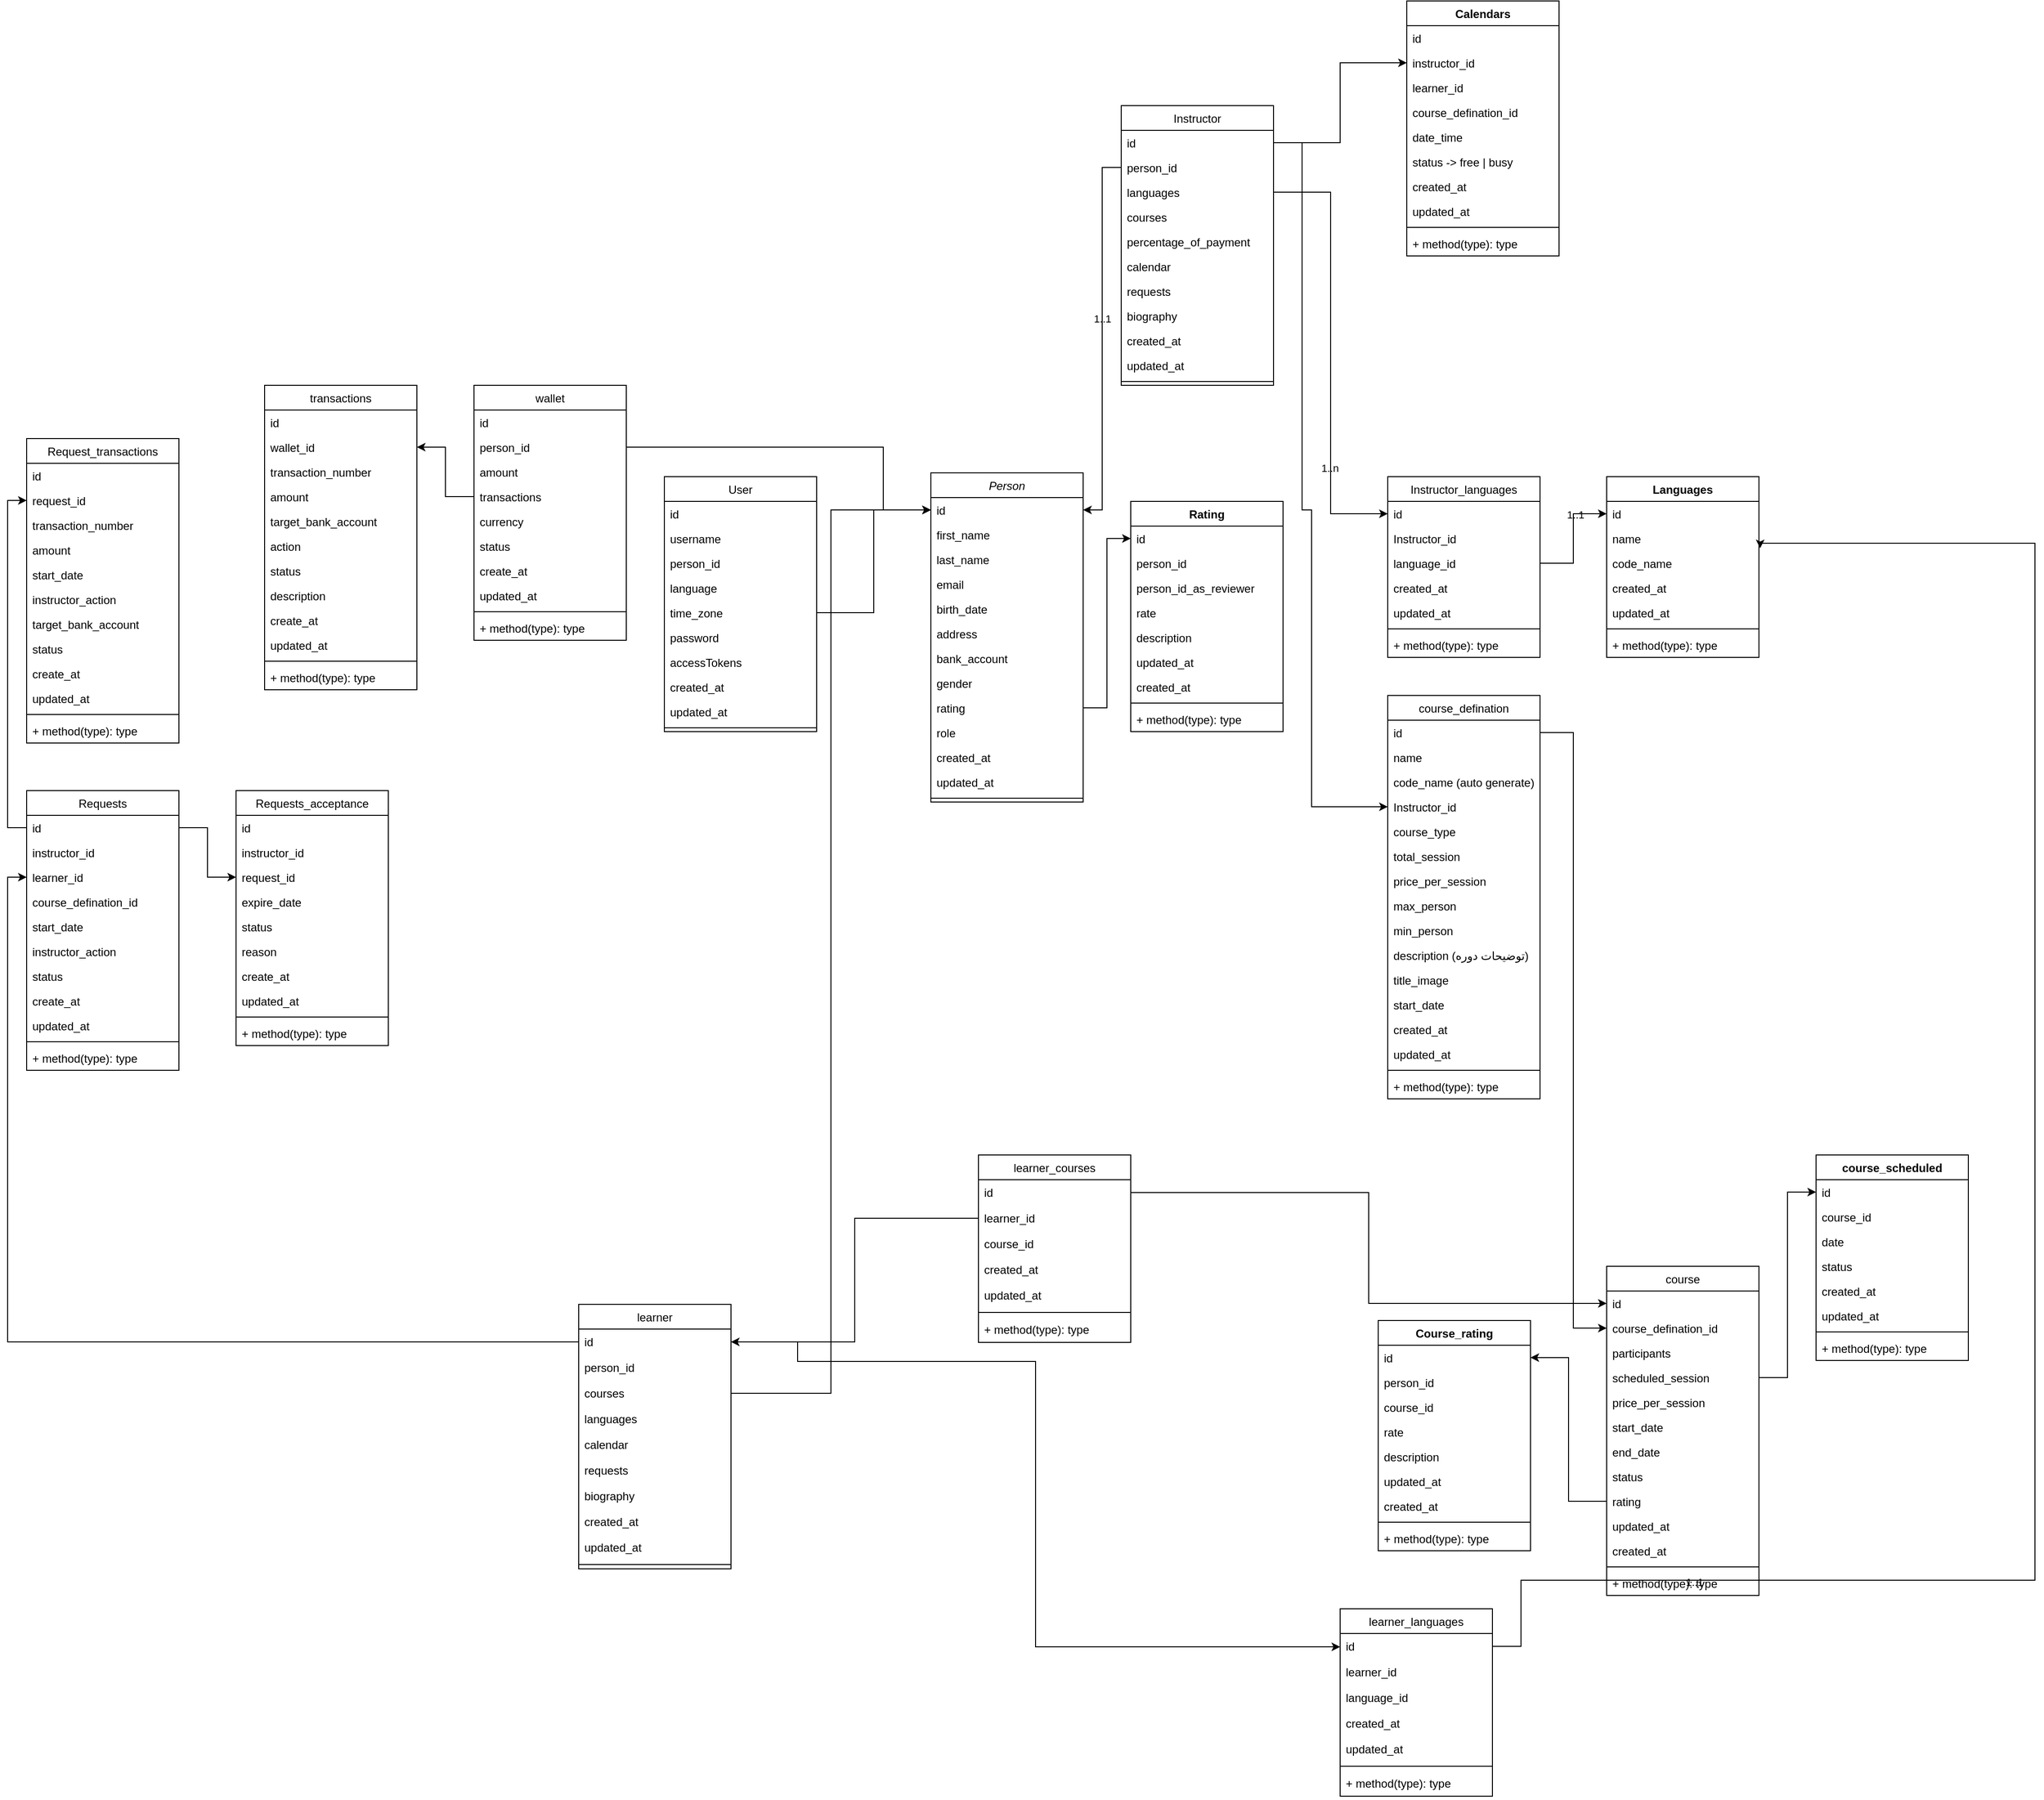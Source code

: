 <mxfile version="26.0.9">
  <diagram id="C5RBs43oDa-KdzZeNtuy" name="Page-1">
    <mxGraphModel dx="2232" dy="1577" grid="1" gridSize="10" guides="1" tooltips="1" connect="1" arrows="1" fold="1" page="1" pageScale="1" pageWidth="827" pageHeight="1169" math="0" shadow="0">
      <root>
        <mxCell id="WIyWlLk6GJQsqaUBKTNV-0" />
        <mxCell id="WIyWlLk6GJQsqaUBKTNV-1" parent="WIyWlLk6GJQsqaUBKTNV-0" />
        <mxCell id="zkfFHV4jXpPFQw0GAbJ--0" value="Person" style="swimlane;fontStyle=2;align=center;verticalAlign=top;childLayout=stackLayout;horizontal=1;startSize=26;horizontalStack=0;resizeParent=1;resizeLast=0;collapsible=1;marginBottom=0;rounded=0;shadow=0;strokeWidth=1;labelBackgroundColor=none;" parent="WIyWlLk6GJQsqaUBKTNV-1" vertex="1">
          <mxGeometry x="40" y="36" width="160" height="346" as="geometry">
            <mxRectangle x="230" y="140" width="160" height="26" as="alternateBounds" />
          </mxGeometry>
        </mxCell>
        <mxCell id="zkfFHV4jXpPFQw0GAbJ--1" value="id" style="text;align=left;verticalAlign=top;spacingLeft=4;spacingRight=4;overflow=hidden;rotatable=0;points=[[0,0.5],[1,0.5]];portConstraint=eastwest;labelBackgroundColor=none;" parent="zkfFHV4jXpPFQw0GAbJ--0" vertex="1">
          <mxGeometry y="26" width="160" height="26" as="geometry" />
        </mxCell>
        <mxCell id="tdHIVLtL8xIEQFWWIArO-21" value="first_name" style="text;align=left;verticalAlign=top;spacingLeft=4;spacingRight=4;overflow=hidden;rotatable=0;points=[[0,0.5],[1,0.5]];portConstraint=eastwest;labelBackgroundColor=none;" parent="zkfFHV4jXpPFQw0GAbJ--0" vertex="1">
          <mxGeometry y="52" width="160" height="26" as="geometry" />
        </mxCell>
        <mxCell id="zkfFHV4jXpPFQw0GAbJ--2" value="last_name" style="text;align=left;verticalAlign=top;spacingLeft=4;spacingRight=4;overflow=hidden;rotatable=0;points=[[0,0.5],[1,0.5]];portConstraint=eastwest;rounded=0;shadow=0;html=0;labelBackgroundColor=none;" parent="zkfFHV4jXpPFQw0GAbJ--0" vertex="1">
          <mxGeometry y="78" width="160" height="26" as="geometry" />
        </mxCell>
        <mxCell id="tdHIVLtL8xIEQFWWIArO-0" value="email" style="text;align=left;verticalAlign=top;spacingLeft=4;spacingRight=4;overflow=hidden;rotatable=0;points=[[0,0.5],[1,0.5]];portConstraint=eastwest;rounded=0;shadow=0;html=0;labelBackgroundColor=none;" parent="zkfFHV4jXpPFQw0GAbJ--0" vertex="1">
          <mxGeometry y="104" width="160" height="26" as="geometry" />
        </mxCell>
        <mxCell id="zkfFHV4jXpPFQw0GAbJ--3" value="birth_date" style="text;align=left;verticalAlign=top;spacingLeft=4;spacingRight=4;overflow=hidden;rotatable=0;points=[[0,0.5],[1,0.5]];portConstraint=eastwest;rounded=0;shadow=0;html=0;labelBackgroundColor=none;" parent="zkfFHV4jXpPFQw0GAbJ--0" vertex="1">
          <mxGeometry y="130" width="160" height="26" as="geometry" />
        </mxCell>
        <mxCell id="tdHIVLtL8xIEQFWWIArO-320" value="address" style="text;align=left;verticalAlign=top;spacingLeft=4;spacingRight=4;overflow=hidden;rotatable=0;points=[[0,0.5],[1,0.5]];portConstraint=eastwest;rounded=0;shadow=0;html=0;labelBackgroundColor=none;" parent="zkfFHV4jXpPFQw0GAbJ--0" vertex="1">
          <mxGeometry y="156" width="160" height="26" as="geometry" />
        </mxCell>
        <mxCell id="tdHIVLtL8xIEQFWWIArO-5" value="bank_account" style="text;align=left;verticalAlign=top;spacingLeft=4;spacingRight=4;overflow=hidden;rotatable=0;points=[[0,0.5],[1,0.5]];portConstraint=eastwest;rounded=0;shadow=0;html=0;labelBackgroundColor=none;" parent="zkfFHV4jXpPFQw0GAbJ--0" vertex="1">
          <mxGeometry y="182" width="160" height="26" as="geometry" />
        </mxCell>
        <mxCell id="tdHIVLtL8xIEQFWWIArO-353" value="gender" style="text;align=left;verticalAlign=top;spacingLeft=4;spacingRight=4;overflow=hidden;rotatable=0;points=[[0,0.5],[1,0.5]];portConstraint=eastwest;rounded=0;shadow=0;html=0;labelBackgroundColor=none;" parent="zkfFHV4jXpPFQw0GAbJ--0" vertex="1">
          <mxGeometry y="208" width="160" height="26" as="geometry" />
        </mxCell>
        <mxCell id="tdHIVLtL8xIEQFWWIArO-319" value="rating" style="text;align=left;verticalAlign=top;spacingLeft=4;spacingRight=4;overflow=hidden;rotatable=0;points=[[0,0.5],[1,0.5]];portConstraint=eastwest;rounded=0;shadow=0;html=0;labelBackgroundColor=none;" parent="zkfFHV4jXpPFQw0GAbJ--0" vertex="1">
          <mxGeometry y="234" width="160" height="26" as="geometry" />
        </mxCell>
        <mxCell id="tdHIVLtL8xIEQFWWIArO-18" value="role" style="text;align=left;verticalAlign=top;spacingLeft=4;spacingRight=4;overflow=hidden;rotatable=0;points=[[0,0.5],[1,0.5]];portConstraint=eastwest;rounded=0;shadow=0;html=0;labelBackgroundColor=none;" parent="zkfFHV4jXpPFQw0GAbJ--0" vertex="1">
          <mxGeometry y="260" width="160" height="26" as="geometry" />
        </mxCell>
        <mxCell id="tdHIVLtL8xIEQFWWIArO-19" value="created_at" style="text;align=left;verticalAlign=top;spacingLeft=4;spacingRight=4;overflow=hidden;rotatable=0;points=[[0,0.5],[1,0.5]];portConstraint=eastwest;rounded=0;shadow=0;html=0;labelBackgroundColor=none;" parent="zkfFHV4jXpPFQw0GAbJ--0" vertex="1">
          <mxGeometry y="286" width="160" height="26" as="geometry" />
        </mxCell>
        <mxCell id="tdHIVLtL8xIEQFWWIArO-20" value="updated_at" style="text;align=left;verticalAlign=top;spacingLeft=4;spacingRight=4;overflow=hidden;rotatable=0;points=[[0,0.5],[1,0.5]];portConstraint=eastwest;rounded=0;shadow=0;html=0;labelBackgroundColor=none;" parent="zkfFHV4jXpPFQw0GAbJ--0" vertex="1">
          <mxGeometry y="312" width="160" height="26" as="geometry" />
        </mxCell>
        <mxCell id="zkfFHV4jXpPFQw0GAbJ--4" value="" style="line;html=1;strokeWidth=1;align=left;verticalAlign=middle;spacingTop=-1;spacingLeft=3;spacingRight=3;rotatable=0;labelPosition=right;points=[];portConstraint=eastwest;labelBackgroundColor=none;" parent="zkfFHV4jXpPFQw0GAbJ--0" vertex="1">
          <mxGeometry y="338" width="160" height="8" as="geometry" />
        </mxCell>
        <mxCell id="zkfFHV4jXpPFQw0GAbJ--17" value="Instructor" style="swimlane;fontStyle=0;align=center;verticalAlign=top;childLayout=stackLayout;horizontal=1;startSize=26;horizontalStack=0;resizeParent=1;resizeLast=0;collapsible=1;marginBottom=0;rounded=0;shadow=0;strokeWidth=1;labelBackgroundColor=none;" parent="WIyWlLk6GJQsqaUBKTNV-1" vertex="1">
          <mxGeometry x="240" y="-350" width="160" height="294" as="geometry">
            <mxRectangle x="540" y="36" width="160" height="26" as="alternateBounds" />
          </mxGeometry>
        </mxCell>
        <mxCell id="zkfFHV4jXpPFQw0GAbJ--18" value="id" style="text;align=left;verticalAlign=top;spacingLeft=4;spacingRight=4;overflow=hidden;rotatable=0;points=[[0,0.5],[1,0.5]];portConstraint=eastwest;labelBackgroundColor=none;" parent="zkfFHV4jXpPFQw0GAbJ--17" vertex="1">
          <mxGeometry y="26" width="160" height="26" as="geometry" />
        </mxCell>
        <mxCell id="zkfFHV4jXpPFQw0GAbJ--19" value="person_id" style="text;align=left;verticalAlign=top;spacingLeft=4;spacingRight=4;overflow=hidden;rotatable=0;points=[[0,0.5],[1,0.5]];portConstraint=eastwest;rounded=0;shadow=0;html=0;labelBackgroundColor=none;" parent="zkfFHV4jXpPFQw0GAbJ--17" vertex="1">
          <mxGeometry y="52" width="160" height="26" as="geometry" />
        </mxCell>
        <mxCell id="zkfFHV4jXpPFQw0GAbJ--20" value="languages" style="text;align=left;verticalAlign=top;spacingLeft=4;spacingRight=4;overflow=hidden;rotatable=0;points=[[0,0.5],[1,0.5]];portConstraint=eastwest;rounded=0;shadow=0;html=0;labelBackgroundColor=none;" parent="zkfFHV4jXpPFQw0GAbJ--17" vertex="1">
          <mxGeometry y="78" width="160" height="26" as="geometry" />
        </mxCell>
        <mxCell id="tdHIVLtL8xIEQFWWIArO-138" value="courses" style="text;align=left;verticalAlign=top;spacingLeft=4;spacingRight=4;overflow=hidden;rotatable=0;points=[[0,0.5],[1,0.5]];portConstraint=eastwest;rounded=0;shadow=0;html=0;labelBackgroundColor=none;" parent="zkfFHV4jXpPFQw0GAbJ--17" vertex="1">
          <mxGeometry y="104" width="160" height="26" as="geometry" />
        </mxCell>
        <mxCell id="tdHIVLtL8xIEQFWWIArO-290" value="percentage_of_payment" style="text;align=left;verticalAlign=top;spacingLeft=4;spacingRight=4;overflow=hidden;rotatable=0;points=[[0,0.5],[1,0.5]];portConstraint=eastwest;rounded=0;shadow=0;html=0;labelBackgroundColor=none;" parent="zkfFHV4jXpPFQw0GAbJ--17" vertex="1">
          <mxGeometry y="130" width="160" height="26" as="geometry" />
        </mxCell>
        <mxCell id="tdHIVLtL8xIEQFWWIArO-195" value="calendar" style="text;align=left;verticalAlign=top;spacingLeft=4;spacingRight=4;overflow=hidden;rotatable=0;points=[[0,0.5],[1,0.5]];portConstraint=eastwest;rounded=0;shadow=0;html=0;labelBackgroundColor=none;" parent="zkfFHV4jXpPFQw0GAbJ--17" vertex="1">
          <mxGeometry y="156" width="160" height="26" as="geometry" />
        </mxCell>
        <mxCell id="tdHIVLtL8xIEQFWWIArO-201" value="requests" style="text;align=left;verticalAlign=top;spacingLeft=4;spacingRight=4;overflow=hidden;rotatable=0;points=[[0,0.5],[1,0.5]];portConstraint=eastwest;rounded=0;shadow=0;html=0;labelBackgroundColor=none;" parent="zkfFHV4jXpPFQw0GAbJ--17" vertex="1">
          <mxGeometry y="182" width="160" height="26" as="geometry" />
        </mxCell>
        <mxCell id="tdHIVLtL8xIEQFWWIArO-210" value="biography" style="text;align=left;verticalAlign=top;spacingLeft=4;spacingRight=4;overflow=hidden;rotatable=0;points=[[0,0.5],[1,0.5]];portConstraint=eastwest;rounded=0;shadow=0;html=0;labelBackgroundColor=none;" parent="zkfFHV4jXpPFQw0GAbJ--17" vertex="1">
          <mxGeometry y="208" width="160" height="26" as="geometry" />
        </mxCell>
        <mxCell id="zkfFHV4jXpPFQw0GAbJ--21" value="created_at" style="text;align=left;verticalAlign=top;spacingLeft=4;spacingRight=4;overflow=hidden;rotatable=0;points=[[0,0.5],[1,0.5]];portConstraint=eastwest;rounded=0;shadow=0;html=0;labelBackgroundColor=none;" parent="zkfFHV4jXpPFQw0GAbJ--17" vertex="1">
          <mxGeometry y="234" width="160" height="26" as="geometry" />
        </mxCell>
        <mxCell id="zkfFHV4jXpPFQw0GAbJ--22" value="updated_at" style="text;align=left;verticalAlign=top;spacingLeft=4;spacingRight=4;overflow=hidden;rotatable=0;points=[[0,0.5],[1,0.5]];portConstraint=eastwest;rounded=0;shadow=0;html=0;labelBackgroundColor=none;" parent="zkfFHV4jXpPFQw0GAbJ--17" vertex="1">
          <mxGeometry y="260" width="160" height="26" as="geometry" />
        </mxCell>
        <mxCell id="zkfFHV4jXpPFQw0GAbJ--23" value="" style="line;html=1;strokeWidth=1;align=left;verticalAlign=middle;spacingTop=-1;spacingLeft=3;spacingRight=3;rotatable=0;labelPosition=right;points=[];portConstraint=eastwest;labelBackgroundColor=none;" parent="zkfFHV4jXpPFQw0GAbJ--17" vertex="1">
          <mxGeometry y="286" width="160" height="8" as="geometry" />
        </mxCell>
        <mxCell id="tdHIVLtL8xIEQFWWIArO-33" value="Languages" style="swimlane;fontStyle=1;align=center;verticalAlign=top;childLayout=stackLayout;horizontal=1;startSize=26;horizontalStack=0;resizeParent=1;resizeParentMax=0;resizeLast=0;collapsible=1;marginBottom=0;whiteSpace=wrap;html=1;labelBackgroundColor=none;" parent="WIyWlLk6GJQsqaUBKTNV-1" vertex="1">
          <mxGeometry x="750" y="40" width="160" height="190" as="geometry" />
        </mxCell>
        <mxCell id="tdHIVLtL8xIEQFWWIArO-34" value="id" style="text;strokeColor=none;fillColor=none;align=left;verticalAlign=top;spacingLeft=4;spacingRight=4;overflow=hidden;rotatable=0;points=[[0,0.5],[1,0.5]];portConstraint=eastwest;whiteSpace=wrap;html=1;labelBackgroundColor=none;" parent="tdHIVLtL8xIEQFWWIArO-33" vertex="1">
          <mxGeometry y="26" width="160" height="26" as="geometry" />
        </mxCell>
        <mxCell id="tdHIVLtL8xIEQFWWIArO-37" value="name" style="text;strokeColor=none;fillColor=none;align=left;verticalAlign=top;spacingLeft=4;spacingRight=4;overflow=hidden;rotatable=0;points=[[0,0.5],[1,0.5]];portConstraint=eastwest;whiteSpace=wrap;html=1;labelBackgroundColor=none;" parent="tdHIVLtL8xIEQFWWIArO-33" vertex="1">
          <mxGeometry y="52" width="160" height="26" as="geometry" />
        </mxCell>
        <mxCell id="tdHIVLtL8xIEQFWWIArO-43" value="code_name" style="text;strokeColor=none;fillColor=none;align=left;verticalAlign=top;spacingLeft=4;spacingRight=4;overflow=hidden;rotatable=0;points=[[0,0.5],[1,0.5]];portConstraint=eastwest;whiteSpace=wrap;html=1;labelBackgroundColor=none;" parent="tdHIVLtL8xIEQFWWIArO-33" vertex="1">
          <mxGeometry y="78" width="160" height="26" as="geometry" />
        </mxCell>
        <mxCell id="tdHIVLtL8xIEQFWWIArO-44" value="&lt;span style=&quot;white-space: nowrap;&quot;&gt;created_at&lt;/span&gt;" style="text;strokeColor=none;fillColor=none;align=left;verticalAlign=top;spacingLeft=4;spacingRight=4;overflow=hidden;rotatable=0;points=[[0,0.5],[1,0.5]];portConstraint=eastwest;whiteSpace=wrap;html=1;labelBackgroundColor=none;" parent="tdHIVLtL8xIEQFWWIArO-33" vertex="1">
          <mxGeometry y="104" width="160" height="26" as="geometry" />
        </mxCell>
        <mxCell id="tdHIVLtL8xIEQFWWIArO-45" value="&lt;span style=&quot;white-space: nowrap;&quot;&gt;updated_at&lt;/span&gt;" style="text;strokeColor=none;fillColor=none;align=left;verticalAlign=top;spacingLeft=4;spacingRight=4;overflow=hidden;rotatable=0;points=[[0,0.5],[1,0.5]];portConstraint=eastwest;whiteSpace=wrap;html=1;labelBackgroundColor=none;" parent="tdHIVLtL8xIEQFWWIArO-33" vertex="1">
          <mxGeometry y="130" width="160" height="26" as="geometry" />
        </mxCell>
        <mxCell id="tdHIVLtL8xIEQFWWIArO-35" value="" style="line;strokeWidth=1;fillColor=none;align=left;verticalAlign=middle;spacingTop=-1;spacingLeft=3;spacingRight=3;rotatable=0;labelPosition=right;points=[];portConstraint=eastwest;labelBackgroundColor=none;" parent="tdHIVLtL8xIEQFWWIArO-33" vertex="1">
          <mxGeometry y="156" width="160" height="8" as="geometry" />
        </mxCell>
        <mxCell id="tdHIVLtL8xIEQFWWIArO-36" value="+ method(type): type" style="text;strokeColor=none;fillColor=none;align=left;verticalAlign=top;spacingLeft=4;spacingRight=4;overflow=hidden;rotatable=0;points=[[0,0.5],[1,0.5]];portConstraint=eastwest;whiteSpace=wrap;html=1;labelBackgroundColor=none;" parent="tdHIVLtL8xIEQFWWIArO-33" vertex="1">
          <mxGeometry y="164" width="160" height="26" as="geometry" />
        </mxCell>
        <mxCell id="tdHIVLtL8xIEQFWWIArO-47" value="&lt;span style=&quot;font-weight: 400; white-space: nowrap;&quot;&gt;Instructor_languages&lt;/span&gt;" style="swimlane;fontStyle=1;align=center;verticalAlign=top;childLayout=stackLayout;horizontal=1;startSize=26;horizontalStack=0;resizeParent=1;resizeParentMax=0;resizeLast=0;collapsible=1;marginBottom=0;whiteSpace=wrap;html=1;labelBackgroundColor=none;" parent="WIyWlLk6GJQsqaUBKTNV-1" vertex="1">
          <mxGeometry x="520" y="40" width="160" height="190" as="geometry" />
        </mxCell>
        <mxCell id="tdHIVLtL8xIEQFWWIArO-48" value="id" style="text;strokeColor=none;fillColor=none;align=left;verticalAlign=top;spacingLeft=4;spacingRight=4;overflow=hidden;rotatable=0;points=[[0,0.5],[1,0.5]];portConstraint=eastwest;whiteSpace=wrap;html=1;labelBackgroundColor=none;" parent="tdHIVLtL8xIEQFWWIArO-47" vertex="1">
          <mxGeometry y="26" width="160" height="26" as="geometry" />
        </mxCell>
        <mxCell id="tdHIVLtL8xIEQFWWIArO-51" value="&lt;span style=&quot;text-align: center; white-space: nowrap;&quot;&gt;Instructor_id&lt;/span&gt;" style="text;strokeColor=none;fillColor=none;align=left;verticalAlign=top;spacingLeft=4;spacingRight=4;overflow=hidden;rotatable=0;points=[[0,0.5],[1,0.5]];portConstraint=eastwest;whiteSpace=wrap;html=1;labelBackgroundColor=none;" parent="tdHIVLtL8xIEQFWWIArO-47" vertex="1">
          <mxGeometry y="52" width="160" height="26" as="geometry" />
        </mxCell>
        <mxCell id="tdHIVLtL8xIEQFWWIArO-52" value="&lt;span style=&quot;text-align: center; white-space: nowrap;&quot;&gt;language_id&lt;/span&gt;" style="text;strokeColor=none;fillColor=none;align=left;verticalAlign=top;spacingLeft=4;spacingRight=4;overflow=hidden;rotatable=0;points=[[0,0.5],[1,0.5]];portConstraint=eastwest;whiteSpace=wrap;html=1;labelBackgroundColor=none;" parent="tdHIVLtL8xIEQFWWIArO-47" vertex="1">
          <mxGeometry y="78" width="160" height="26" as="geometry" />
        </mxCell>
        <mxCell id="tdHIVLtL8xIEQFWWIArO-53" value="&lt;span style=&quot;white-space: nowrap;&quot;&gt;created_at&lt;/span&gt;" style="text;strokeColor=none;fillColor=none;align=left;verticalAlign=top;spacingLeft=4;spacingRight=4;overflow=hidden;rotatable=0;points=[[0,0.5],[1,0.5]];portConstraint=eastwest;whiteSpace=wrap;html=1;labelBackgroundColor=none;" parent="tdHIVLtL8xIEQFWWIArO-47" vertex="1">
          <mxGeometry y="104" width="160" height="26" as="geometry" />
        </mxCell>
        <mxCell id="tdHIVLtL8xIEQFWWIArO-54" value="&lt;span style=&quot;white-space: nowrap;&quot;&gt;updated_at&lt;/span&gt;" style="text;strokeColor=none;fillColor=none;align=left;verticalAlign=top;spacingLeft=4;spacingRight=4;overflow=hidden;rotatable=0;points=[[0,0.5],[1,0.5]];portConstraint=eastwest;whiteSpace=wrap;html=1;labelBackgroundColor=none;" parent="tdHIVLtL8xIEQFWWIArO-47" vertex="1">
          <mxGeometry y="130" width="160" height="26" as="geometry" />
        </mxCell>
        <mxCell id="tdHIVLtL8xIEQFWWIArO-49" value="" style="line;strokeWidth=1;fillColor=none;align=left;verticalAlign=middle;spacingTop=-1;spacingLeft=3;spacingRight=3;rotatable=0;labelPosition=right;points=[];portConstraint=eastwest;labelBackgroundColor=none;" parent="tdHIVLtL8xIEQFWWIArO-47" vertex="1">
          <mxGeometry y="156" width="160" height="8" as="geometry" />
        </mxCell>
        <mxCell id="tdHIVLtL8xIEQFWWIArO-50" value="+ method(type): type" style="text;strokeColor=none;fillColor=none;align=left;verticalAlign=top;spacingLeft=4;spacingRight=4;overflow=hidden;rotatable=0;points=[[0,0.5],[1,0.5]];portConstraint=eastwest;whiteSpace=wrap;html=1;labelBackgroundColor=none;" parent="tdHIVLtL8xIEQFWWIArO-47" vertex="1">
          <mxGeometry y="164" width="160" height="26" as="geometry" />
        </mxCell>
        <mxCell id="tdHIVLtL8xIEQFWWIArO-57" style="edgeStyle=orthogonalEdgeStyle;rounded=0;orthogonalLoop=1;jettySize=auto;html=1;labelBackgroundColor=none;fontColor=default;" parent="WIyWlLk6GJQsqaUBKTNV-1" source="tdHIVLtL8xIEQFWWIArO-52" target="tdHIVLtL8xIEQFWWIArO-34" edge="1">
          <mxGeometry relative="1" as="geometry" />
        </mxCell>
        <mxCell id="tdHIVLtL8xIEQFWWIArO-136" value="1..1" style="edgeLabel;html=1;align=center;verticalAlign=middle;resizable=0;points=[];labelBackgroundColor=none;" parent="tdHIVLtL8xIEQFWWIArO-57" vertex="1" connectable="0">
          <mxGeometry x="0.455" y="-1" relative="1" as="geometry">
            <mxPoint as="offset" />
          </mxGeometry>
        </mxCell>
        <mxCell id="tdHIVLtL8xIEQFWWIArO-74" value="learner" style="swimlane;fontStyle=0;align=center;verticalAlign=top;childLayout=stackLayout;horizontal=1;startSize=26;horizontalStack=0;resizeParent=1;resizeLast=0;collapsible=1;marginBottom=0;rounded=0;shadow=0;strokeWidth=1;labelBackgroundColor=none;" parent="WIyWlLk6GJQsqaUBKTNV-1" vertex="1">
          <mxGeometry x="-330" y="910" width="160" height="278" as="geometry">
            <mxRectangle x="540" y="36" width="160" height="26" as="alternateBounds" />
          </mxGeometry>
        </mxCell>
        <mxCell id="tdHIVLtL8xIEQFWWIArO-75" value="id" style="text;align=left;verticalAlign=top;spacingLeft=4;spacingRight=4;overflow=hidden;rotatable=0;points=[[0,0.5],[1,0.5]];portConstraint=eastwest;labelBackgroundColor=none;" parent="tdHIVLtL8xIEQFWWIArO-74" vertex="1">
          <mxGeometry y="26" width="160" height="27" as="geometry" />
        </mxCell>
        <mxCell id="MU3O6MqCfkL8q2rv2lQ7-12" value="person_id" style="text;align=left;verticalAlign=top;spacingLeft=4;spacingRight=4;overflow=hidden;rotatable=0;points=[[0,0.5],[1,0.5]];portConstraint=eastwest;rounded=0;shadow=0;html=0;labelBackgroundColor=none;" vertex="1" parent="tdHIVLtL8xIEQFWWIArO-74">
          <mxGeometry y="53" width="160" height="27" as="geometry" />
        </mxCell>
        <mxCell id="tdHIVLtL8xIEQFWWIArO-76" value="courses" style="text;align=left;verticalAlign=top;spacingLeft=4;spacingRight=4;overflow=hidden;rotatable=0;points=[[0,0.5],[1,0.5]];portConstraint=eastwest;rounded=0;shadow=0;html=0;labelBackgroundColor=none;" parent="tdHIVLtL8xIEQFWWIArO-74" vertex="1">
          <mxGeometry y="80" width="160" height="27" as="geometry" />
        </mxCell>
        <mxCell id="MU3O6MqCfkL8q2rv2lQ7-13" value="languages" style="text;align=left;verticalAlign=top;spacingLeft=4;spacingRight=4;overflow=hidden;rotatable=0;points=[[0,0.5],[1,0.5]];portConstraint=eastwest;rounded=0;shadow=0;html=0;labelBackgroundColor=none;" vertex="1" parent="tdHIVLtL8xIEQFWWIArO-74">
          <mxGeometry y="107" width="160" height="27" as="geometry" />
        </mxCell>
        <mxCell id="MU3O6MqCfkL8q2rv2lQ7-14" value="calendar" style="text;align=left;verticalAlign=top;spacingLeft=4;spacingRight=4;overflow=hidden;rotatable=0;points=[[0,0.5],[1,0.5]];portConstraint=eastwest;rounded=0;shadow=0;html=0;labelBackgroundColor=none;" vertex="1" parent="tdHIVLtL8xIEQFWWIArO-74">
          <mxGeometry y="134" width="160" height="27" as="geometry" />
        </mxCell>
        <mxCell id="MU3O6MqCfkL8q2rv2lQ7-15" value="requests" style="text;align=left;verticalAlign=top;spacingLeft=4;spacingRight=4;overflow=hidden;rotatable=0;points=[[0,0.5],[1,0.5]];portConstraint=eastwest;rounded=0;shadow=0;html=0;labelBackgroundColor=none;" vertex="1" parent="tdHIVLtL8xIEQFWWIArO-74">
          <mxGeometry y="161" width="160" height="27" as="geometry" />
        </mxCell>
        <mxCell id="tdHIVLtL8xIEQFWWIArO-77" value="biography" style="text;align=left;verticalAlign=top;spacingLeft=4;spacingRight=4;overflow=hidden;rotatable=0;points=[[0,0.5],[1,0.5]];portConstraint=eastwest;rounded=0;shadow=0;html=0;labelBackgroundColor=none;" parent="tdHIVLtL8xIEQFWWIArO-74" vertex="1">
          <mxGeometry y="188" width="160" height="27" as="geometry" />
        </mxCell>
        <mxCell id="tdHIVLtL8xIEQFWWIArO-78" value="created_at" style="text;align=left;verticalAlign=top;spacingLeft=4;spacingRight=4;overflow=hidden;rotatable=0;points=[[0,0.5],[1,0.5]];portConstraint=eastwest;rounded=0;shadow=0;html=0;labelBackgroundColor=none;" parent="tdHIVLtL8xIEQFWWIArO-74" vertex="1">
          <mxGeometry y="215" width="160" height="27" as="geometry" />
        </mxCell>
        <mxCell id="tdHIVLtL8xIEQFWWIArO-79" value="updated_at" style="text;align=left;verticalAlign=top;spacingLeft=4;spacingRight=4;overflow=hidden;rotatable=0;points=[[0,0.5],[1,0.5]];portConstraint=eastwest;rounded=0;shadow=0;html=0;labelBackgroundColor=none;" parent="tdHIVLtL8xIEQFWWIArO-74" vertex="1">
          <mxGeometry y="242" width="160" height="27" as="geometry" />
        </mxCell>
        <mxCell id="tdHIVLtL8xIEQFWWIArO-80" value="" style="line;html=1;strokeWidth=1;align=left;verticalAlign=middle;spacingTop=-1;spacingLeft=3;spacingRight=3;rotatable=0;labelPosition=right;points=[];portConstraint=eastwest;labelBackgroundColor=none;" parent="tdHIVLtL8xIEQFWWIArO-74" vertex="1">
          <mxGeometry y="269" width="160" height="9" as="geometry" />
        </mxCell>
        <mxCell id="tdHIVLtL8xIEQFWWIArO-81" value="&lt;span style=&quot;font-weight: 400; white-space: nowrap;&quot;&gt;learner_languages&lt;/span&gt;" style="swimlane;fontStyle=1;align=center;verticalAlign=top;childLayout=stackLayout;horizontal=1;startSize=26;horizontalStack=0;resizeParent=1;resizeParentMax=0;resizeLast=0;collapsible=1;marginBottom=0;whiteSpace=wrap;html=1;labelBackgroundColor=none;" parent="WIyWlLk6GJQsqaUBKTNV-1" vertex="1">
          <mxGeometry x="470" y="1230" width="160" height="197" as="geometry" />
        </mxCell>
        <mxCell id="tdHIVLtL8xIEQFWWIArO-82" value="id" style="text;strokeColor=none;fillColor=none;align=left;verticalAlign=top;spacingLeft=4;spacingRight=4;overflow=hidden;rotatable=0;points=[[0,0.5],[1,0.5]];portConstraint=eastwest;whiteSpace=wrap;html=1;labelBackgroundColor=none;" parent="tdHIVLtL8xIEQFWWIArO-81" vertex="1">
          <mxGeometry y="26" width="160" height="27" as="geometry" />
        </mxCell>
        <mxCell id="tdHIVLtL8xIEQFWWIArO-83" value="&lt;div style=&quot;text-align: center;&quot;&gt;&lt;span style=&quot;text-wrap-mode: nowrap;&quot;&gt;learner_id&lt;/span&gt;&lt;/div&gt;" style="text;strokeColor=none;fillColor=none;align=left;verticalAlign=top;spacingLeft=4;spacingRight=4;overflow=hidden;rotatable=0;points=[[0,0.5],[1,0.5]];portConstraint=eastwest;whiteSpace=wrap;html=1;labelBackgroundColor=none;" parent="tdHIVLtL8xIEQFWWIArO-81" vertex="1">
          <mxGeometry y="53" width="160" height="27" as="geometry" />
        </mxCell>
        <mxCell id="tdHIVLtL8xIEQFWWIArO-84" value="&lt;span style=&quot;text-align: center; white-space: nowrap;&quot;&gt;language_id&lt;/span&gt;" style="text;strokeColor=none;fillColor=none;align=left;verticalAlign=top;spacingLeft=4;spacingRight=4;overflow=hidden;rotatable=0;points=[[0,0.5],[1,0.5]];portConstraint=eastwest;whiteSpace=wrap;html=1;labelBackgroundColor=none;" parent="tdHIVLtL8xIEQFWWIArO-81" vertex="1">
          <mxGeometry y="80" width="160" height="27" as="geometry" />
        </mxCell>
        <mxCell id="tdHIVLtL8xIEQFWWIArO-85" value="&lt;span style=&quot;white-space: nowrap;&quot;&gt;created_at&lt;/span&gt;" style="text;strokeColor=none;fillColor=none;align=left;verticalAlign=top;spacingLeft=4;spacingRight=4;overflow=hidden;rotatable=0;points=[[0,0.5],[1,0.5]];portConstraint=eastwest;whiteSpace=wrap;html=1;labelBackgroundColor=none;" parent="tdHIVLtL8xIEQFWWIArO-81" vertex="1">
          <mxGeometry y="107" width="160" height="27" as="geometry" />
        </mxCell>
        <mxCell id="tdHIVLtL8xIEQFWWIArO-86" value="&lt;span style=&quot;white-space: nowrap;&quot;&gt;updated_at&lt;/span&gt;" style="text;strokeColor=none;fillColor=none;align=left;verticalAlign=top;spacingLeft=4;spacingRight=4;overflow=hidden;rotatable=0;points=[[0,0.5],[1,0.5]];portConstraint=eastwest;whiteSpace=wrap;html=1;labelBackgroundColor=none;" parent="tdHIVLtL8xIEQFWWIArO-81" vertex="1">
          <mxGeometry y="134" width="160" height="27" as="geometry" />
        </mxCell>
        <mxCell id="tdHIVLtL8xIEQFWWIArO-87" value="" style="line;strokeWidth=1;fillColor=none;align=left;verticalAlign=middle;spacingTop=-1;spacingLeft=3;spacingRight=3;rotatable=0;labelPosition=right;points=[];portConstraint=eastwest;labelBackgroundColor=none;" parent="tdHIVLtL8xIEQFWWIArO-81" vertex="1">
          <mxGeometry y="161" width="160" height="9" as="geometry" />
        </mxCell>
        <mxCell id="tdHIVLtL8xIEQFWWIArO-88" value="+ method(type): type" style="text;strokeColor=none;fillColor=none;align=left;verticalAlign=top;spacingLeft=4;spacingRight=4;overflow=hidden;rotatable=0;points=[[0,0.5],[1,0.5]];portConstraint=eastwest;whiteSpace=wrap;html=1;labelBackgroundColor=none;" parent="tdHIVLtL8xIEQFWWIArO-81" vertex="1">
          <mxGeometry y="170" width="160" height="27" as="geometry" />
        </mxCell>
        <mxCell id="tdHIVLtL8xIEQFWWIArO-90" style="edgeStyle=orthogonalEdgeStyle;rounded=0;orthogonalLoop=1;jettySize=auto;html=1;entryX=1.008;entryY=0.74;entryDx=0;entryDy=0;entryPerimeter=0;labelBackgroundColor=none;fontColor=default;" parent="WIyWlLk6GJQsqaUBKTNV-1" source="tdHIVLtL8xIEQFWWIArO-82" edge="1">
          <mxGeometry relative="1" as="geometry">
            <mxPoint x="640" y="1019" as="sourcePoint" />
            <mxPoint x="911.28" y="115.24" as="targetPoint" />
            <Array as="points">
              <mxPoint x="660" y="1270" />
              <mxPoint x="660" y="1200" />
              <mxPoint x="1200" y="1200" />
              <mxPoint x="1200" y="110" />
              <mxPoint x="911" y="110" />
            </Array>
          </mxGeometry>
        </mxCell>
        <mxCell id="tdHIVLtL8xIEQFWWIArO-137" value="1..1" style="edgeLabel;html=1;align=center;verticalAlign=middle;resizable=0;points=[];labelBackgroundColor=none;" parent="tdHIVLtL8xIEQFWWIArO-90" vertex="1" connectable="0">
          <mxGeometry x="-0.722" y="-2" relative="1" as="geometry">
            <mxPoint as="offset" />
          </mxGeometry>
        </mxCell>
        <mxCell id="tdHIVLtL8xIEQFWWIArO-91" style="edgeStyle=orthogonalEdgeStyle;rounded=0;orthogonalLoop=1;jettySize=auto;html=1;entryX=0;entryY=0.5;entryDx=0;entryDy=0;labelBackgroundColor=none;fontColor=default;" parent="WIyWlLk6GJQsqaUBKTNV-1" source="tdHIVLtL8xIEQFWWIArO-76" target="zkfFHV4jXpPFQw0GAbJ--1" edge="1">
          <mxGeometry relative="1" as="geometry" />
        </mxCell>
        <mxCell id="tdHIVLtL8xIEQFWWIArO-93" style="edgeStyle=orthogonalEdgeStyle;rounded=0;orthogonalLoop=1;jettySize=auto;html=1;labelBackgroundColor=none;fontColor=default;" parent="WIyWlLk6GJQsqaUBKTNV-1" source="zkfFHV4jXpPFQw0GAbJ--19" target="zkfFHV4jXpPFQw0GAbJ--1" edge="1">
          <mxGeometry relative="1" as="geometry" />
        </mxCell>
        <mxCell id="tdHIVLtL8xIEQFWWIArO-135" value="1..1" style="edgeLabel;html=1;align=center;verticalAlign=middle;resizable=0;points=[];labelBackgroundColor=none;" parent="tdHIVLtL8xIEQFWWIArO-93" vertex="1" connectable="0">
          <mxGeometry x="-0.104" relative="1" as="geometry">
            <mxPoint as="offset" />
          </mxGeometry>
        </mxCell>
        <mxCell id="tdHIVLtL8xIEQFWWIArO-111" value="User" style="swimlane;fontStyle=0;align=center;verticalAlign=top;childLayout=stackLayout;horizontal=1;startSize=26;horizontalStack=0;resizeParent=1;resizeLast=0;collapsible=1;marginBottom=0;rounded=0;shadow=0;strokeWidth=1;labelBackgroundColor=none;" parent="WIyWlLk6GJQsqaUBKTNV-1" vertex="1">
          <mxGeometry x="-240" y="40" width="160" height="268" as="geometry">
            <mxRectangle x="540" y="36" width="160" height="26" as="alternateBounds" />
          </mxGeometry>
        </mxCell>
        <mxCell id="tdHIVLtL8xIEQFWWIArO-112" value="id" style="text;align=left;verticalAlign=top;spacingLeft=4;spacingRight=4;overflow=hidden;rotatable=0;points=[[0,0.5],[1,0.5]];portConstraint=eastwest;labelBackgroundColor=none;" parent="tdHIVLtL8xIEQFWWIArO-111" vertex="1">
          <mxGeometry y="26" width="160" height="26" as="geometry" />
        </mxCell>
        <mxCell id="tdHIVLtL8xIEQFWWIArO-113" value="username" style="text;align=left;verticalAlign=top;spacingLeft=4;spacingRight=4;overflow=hidden;rotatable=0;points=[[0,0.5],[1,0.5]];portConstraint=eastwest;rounded=0;shadow=0;html=0;labelBackgroundColor=none;" parent="tdHIVLtL8xIEQFWWIArO-111" vertex="1">
          <mxGeometry y="52" width="160" height="26" as="geometry" />
        </mxCell>
        <mxCell id="tdHIVLtL8xIEQFWWIArO-186" value="person_id" style="text;align=left;verticalAlign=top;spacingLeft=4;spacingRight=4;overflow=hidden;rotatable=0;points=[[0,0.5],[1,0.5]];portConstraint=eastwest;rounded=0;shadow=0;html=0;labelBackgroundColor=none;" parent="tdHIVLtL8xIEQFWWIArO-111" vertex="1">
          <mxGeometry y="78" width="160" height="26" as="geometry" />
        </mxCell>
        <mxCell id="tdHIVLtL8xIEQFWWIArO-187" value="language" style="text;align=left;verticalAlign=top;spacingLeft=4;spacingRight=4;overflow=hidden;rotatable=0;points=[[0,0.5],[1,0.5]];portConstraint=eastwest;rounded=0;shadow=0;html=0;labelBackgroundColor=none;" parent="tdHIVLtL8xIEQFWWIArO-111" vertex="1">
          <mxGeometry y="104" width="160" height="26" as="geometry" />
        </mxCell>
        <mxCell id="tdHIVLtL8xIEQFWWIArO-114" value="time_zone" style="text;align=left;verticalAlign=top;spacingLeft=4;spacingRight=4;overflow=hidden;rotatable=0;points=[[0,0.5],[1,0.5]];portConstraint=eastwest;rounded=0;shadow=0;html=0;labelBackgroundColor=none;" parent="tdHIVLtL8xIEQFWWIArO-111" vertex="1">
          <mxGeometry y="130" width="160" height="26" as="geometry" />
        </mxCell>
        <mxCell id="tdHIVLtL8xIEQFWWIArO-115" value="password" style="text;align=left;verticalAlign=top;spacingLeft=4;spacingRight=4;overflow=hidden;rotatable=0;points=[[0,0.5],[1,0.5]];portConstraint=eastwest;rounded=0;shadow=0;html=0;labelBackgroundColor=none;" parent="tdHIVLtL8xIEQFWWIArO-111" vertex="1">
          <mxGeometry y="156" width="160" height="26" as="geometry" />
        </mxCell>
        <mxCell id="tdHIVLtL8xIEQFWWIArO-120" value="accessTokens" style="text;align=left;verticalAlign=top;spacingLeft=4;spacingRight=4;overflow=hidden;rotatable=0;points=[[0,0.5],[1,0.5]];portConstraint=eastwest;rounded=0;shadow=0;html=0;labelBackgroundColor=none;" parent="tdHIVLtL8xIEQFWWIArO-111" vertex="1">
          <mxGeometry y="182" width="160" height="26" as="geometry" />
        </mxCell>
        <mxCell id="tdHIVLtL8xIEQFWWIArO-119" value="created_at" style="text;align=left;verticalAlign=top;spacingLeft=4;spacingRight=4;overflow=hidden;rotatable=0;points=[[0,0.5],[1,0.5]];portConstraint=eastwest;rounded=0;shadow=0;html=0;labelBackgroundColor=none;" parent="tdHIVLtL8xIEQFWWIArO-111" vertex="1">
          <mxGeometry y="208" width="160" height="26" as="geometry" />
        </mxCell>
        <mxCell id="tdHIVLtL8xIEQFWWIArO-116" value="updated_at" style="text;align=left;verticalAlign=top;spacingLeft=4;spacingRight=4;overflow=hidden;rotatable=0;points=[[0,0.5],[1,0.5]];portConstraint=eastwest;rounded=0;shadow=0;html=0;labelBackgroundColor=none;" parent="tdHIVLtL8xIEQFWWIArO-111" vertex="1">
          <mxGeometry y="234" width="160" height="26" as="geometry" />
        </mxCell>
        <mxCell id="tdHIVLtL8xIEQFWWIArO-117" value="" style="line;html=1;strokeWidth=1;align=left;verticalAlign=middle;spacingTop=-1;spacingLeft=3;spacingRight=3;rotatable=0;labelPosition=right;points=[];portConstraint=eastwest;labelBackgroundColor=none;" parent="tdHIVLtL8xIEQFWWIArO-111" vertex="1">
          <mxGeometry y="260" width="160" height="8" as="geometry" />
        </mxCell>
        <mxCell id="tdHIVLtL8xIEQFWWIArO-127" style="edgeStyle=orthogonalEdgeStyle;rounded=0;orthogonalLoop=1;jettySize=auto;html=1;labelBackgroundColor=none;fontColor=default;" parent="WIyWlLk6GJQsqaUBKTNV-1" source="tdHIVLtL8xIEQFWWIArO-114" target="zkfFHV4jXpPFQw0GAbJ--1" edge="1">
          <mxGeometry relative="1" as="geometry" />
        </mxCell>
        <mxCell id="tdHIVLtL8xIEQFWWIArO-131" style="edgeStyle=orthogonalEdgeStyle;rounded=0;orthogonalLoop=1;jettySize=auto;html=1;labelBackgroundColor=none;fontColor=default;" parent="WIyWlLk6GJQsqaUBKTNV-1" source="zkfFHV4jXpPFQw0GAbJ--20" target="tdHIVLtL8xIEQFWWIArO-48" edge="1">
          <mxGeometry relative="1" as="geometry" />
        </mxCell>
        <mxCell id="tdHIVLtL8xIEQFWWIArO-132" value="1..n" style="edgeLabel;html=1;align=center;verticalAlign=middle;resizable=0;points=[];labelBackgroundColor=none;" parent="tdHIVLtL8xIEQFWWIArO-131" vertex="1" connectable="0">
          <mxGeometry x="0.526" y="-1" relative="1" as="geometry">
            <mxPoint as="offset" />
          </mxGeometry>
        </mxCell>
        <mxCell id="tdHIVLtL8xIEQFWWIArO-140" value="&lt;span style=&quot;font-weight: 400; white-space: nowrap;&quot;&gt;course_defination&lt;/span&gt;" style="swimlane;fontStyle=1;align=center;verticalAlign=top;childLayout=stackLayout;horizontal=1;startSize=26;horizontalStack=0;resizeParent=1;resizeParentMax=0;resizeLast=0;collapsible=1;marginBottom=0;whiteSpace=wrap;html=1;labelBackgroundColor=none;" parent="WIyWlLk6GJQsqaUBKTNV-1" vertex="1">
          <mxGeometry x="520" y="270" width="160" height="424" as="geometry" />
        </mxCell>
        <mxCell id="tdHIVLtL8xIEQFWWIArO-141" value="id" style="text;strokeColor=none;fillColor=none;align=left;verticalAlign=top;spacingLeft=4;spacingRight=4;overflow=hidden;rotatable=0;points=[[0,0.5],[1,0.5]];portConstraint=eastwest;whiteSpace=wrap;html=1;labelBackgroundColor=none;" parent="tdHIVLtL8xIEQFWWIArO-140" vertex="1">
          <mxGeometry y="26" width="160" height="26" as="geometry" />
        </mxCell>
        <mxCell id="tdHIVLtL8xIEQFWWIArO-142" value="&lt;span style=&quot;text-align: center; white-space: nowrap;&quot;&gt;name&lt;/span&gt;" style="text;strokeColor=none;fillColor=none;align=left;verticalAlign=top;spacingLeft=4;spacingRight=4;overflow=hidden;rotatable=0;points=[[0,0.5],[1,0.5]];portConstraint=eastwest;whiteSpace=wrap;html=1;labelBackgroundColor=none;" parent="tdHIVLtL8xIEQFWWIArO-140" vertex="1">
          <mxGeometry y="52" width="160" height="26" as="geometry" />
        </mxCell>
        <mxCell id="tdHIVLtL8xIEQFWWIArO-143" value="&lt;span style=&quot;text-align: center; white-space: nowrap;&quot;&gt;code_name (auto generate)&lt;/span&gt;" style="text;strokeColor=none;fillColor=none;align=left;verticalAlign=top;spacingLeft=4;spacingRight=4;overflow=hidden;rotatable=0;points=[[0,0.5],[1,0.5]];portConstraint=eastwest;whiteSpace=wrap;html=1;labelBackgroundColor=none;" parent="tdHIVLtL8xIEQFWWIArO-140" vertex="1">
          <mxGeometry y="78" width="160" height="26" as="geometry" />
        </mxCell>
        <mxCell id="tdHIVLtL8xIEQFWWIArO-148" value="&lt;span style=&quot;text-align: center; white-space: nowrap;&quot;&gt;Instructor_id&lt;/span&gt;" style="text;strokeColor=none;fillColor=none;align=left;verticalAlign=top;spacingLeft=4;spacingRight=4;overflow=hidden;rotatable=0;points=[[0,0.5],[1,0.5]];portConstraint=eastwest;whiteSpace=wrap;html=1;labelBackgroundColor=none;" parent="tdHIVLtL8xIEQFWWIArO-140" vertex="1">
          <mxGeometry y="104" width="160" height="26" as="geometry" />
        </mxCell>
        <mxCell id="tdHIVLtL8xIEQFWWIArO-164" value="&lt;span style=&quot;text-align: center; white-space: nowrap;&quot;&gt;course_type&lt;/span&gt;" style="text;strokeColor=none;fillColor=none;align=left;verticalAlign=top;spacingLeft=4;spacingRight=4;overflow=hidden;rotatable=0;points=[[0,0.5],[1,0.5]];portConstraint=eastwest;whiteSpace=wrap;html=1;labelBackgroundColor=none;" parent="tdHIVLtL8xIEQFWWIArO-140" vertex="1">
          <mxGeometry y="130" width="160" height="26" as="geometry" />
        </mxCell>
        <mxCell id="tdHIVLtL8xIEQFWWIArO-165" value="&lt;span style=&quot;text-align: center; white-space: nowrap;&quot;&gt;total_session&lt;/span&gt;" style="text;strokeColor=none;fillColor=none;align=left;verticalAlign=top;spacingLeft=4;spacingRight=4;overflow=hidden;rotatable=0;points=[[0,0.5],[1,0.5]];portConstraint=eastwest;whiteSpace=wrap;html=1;labelBackgroundColor=none;" parent="tdHIVLtL8xIEQFWWIArO-140" vertex="1">
          <mxGeometry y="156" width="160" height="26" as="geometry" />
        </mxCell>
        <mxCell id="tdHIVLtL8xIEQFWWIArO-190" value="&lt;span style=&quot;text-align: center;&quot;&gt;&lt;span style=&quot;text-wrap-mode: nowrap;&quot;&gt;price_per_session&lt;/span&gt;&lt;/span&gt;" style="text;strokeColor=none;fillColor=none;align=left;verticalAlign=top;spacingLeft=4;spacingRight=4;overflow=hidden;rotatable=0;points=[[0,0.5],[1,0.5]];portConstraint=eastwest;whiteSpace=wrap;html=1;labelBackgroundColor=none;" parent="tdHIVLtL8xIEQFWWIArO-140" vertex="1">
          <mxGeometry y="182" width="160" height="26" as="geometry" />
        </mxCell>
        <mxCell id="tdHIVLtL8xIEQFWWIArO-191" value="&lt;span style=&quot;text-align: center;&quot;&gt;&lt;span style=&quot;text-wrap-mode: nowrap;&quot;&gt;max_person&lt;/span&gt;&lt;/span&gt;" style="text;strokeColor=none;fillColor=none;align=left;verticalAlign=top;spacingLeft=4;spacingRight=4;overflow=hidden;rotatable=0;points=[[0,0.5],[1,0.5]];portConstraint=eastwest;whiteSpace=wrap;html=1;labelBackgroundColor=none;" parent="tdHIVLtL8xIEQFWWIArO-140" vertex="1">
          <mxGeometry y="208" width="160" height="26" as="geometry" />
        </mxCell>
        <mxCell id="tdHIVLtL8xIEQFWWIArO-192" value="&lt;span style=&quot;text-align: center;&quot;&gt;&lt;span style=&quot;text-wrap-mode: nowrap;&quot;&gt;min_person&lt;/span&gt;&lt;/span&gt;" style="text;strokeColor=none;fillColor=none;align=left;verticalAlign=top;spacingLeft=4;spacingRight=4;overflow=hidden;rotatable=0;points=[[0,0.5],[1,0.5]];portConstraint=eastwest;whiteSpace=wrap;html=1;labelBackgroundColor=none;" parent="tdHIVLtL8xIEQFWWIArO-140" vertex="1">
          <mxGeometry y="234" width="160" height="26" as="geometry" />
        </mxCell>
        <mxCell id="tdHIVLtL8xIEQFWWIArO-193" value="&lt;span style=&quot;text-align: center;&quot;&gt;&lt;span style=&quot;text-wrap-mode: nowrap;&quot;&gt;description (توضیحات دوره)&lt;/span&gt;&lt;/span&gt;" style="text;strokeColor=none;fillColor=none;align=left;verticalAlign=top;spacingLeft=4;spacingRight=4;overflow=hidden;rotatable=0;points=[[0,0.5],[1,0.5]];portConstraint=eastwest;whiteSpace=wrap;html=1;labelBackgroundColor=none;" parent="tdHIVLtL8xIEQFWWIArO-140" vertex="1">
          <mxGeometry y="260" width="160" height="26" as="geometry" />
        </mxCell>
        <mxCell id="tdHIVLtL8xIEQFWWIArO-179" value="&lt;div style=&quot;text-align: center;&quot;&gt;&lt;span style=&quot;text-wrap-mode: nowrap;&quot;&gt;title_image&lt;/span&gt;&lt;/div&gt;" style="text;strokeColor=none;fillColor=none;align=left;verticalAlign=top;spacingLeft=4;spacingRight=4;overflow=hidden;rotatable=0;points=[[0,0.5],[1,0.5]];portConstraint=eastwest;whiteSpace=wrap;html=1;labelBackgroundColor=none;" parent="tdHIVLtL8xIEQFWWIArO-140" vertex="1">
          <mxGeometry y="286" width="160" height="26" as="geometry" />
        </mxCell>
        <mxCell id="tdHIVLtL8xIEQFWWIArO-166" value="&lt;span style=&quot;text-align: center;&quot;&gt;&lt;span style=&quot;text-wrap-mode: nowrap;&quot;&gt;start_date&lt;/span&gt;&lt;/span&gt;" style="text;strokeColor=none;fillColor=none;align=left;verticalAlign=top;spacingLeft=4;spacingRight=4;overflow=hidden;rotatable=0;points=[[0,0.5],[1,0.5]];portConstraint=eastwest;whiteSpace=wrap;html=1;labelBackgroundColor=none;" parent="tdHIVLtL8xIEQFWWIArO-140" vertex="1">
          <mxGeometry y="312" width="160" height="26" as="geometry" />
        </mxCell>
        <mxCell id="tdHIVLtL8xIEQFWWIArO-144" value="&lt;span style=&quot;white-space: nowrap;&quot;&gt;created_at&lt;/span&gt;" style="text;strokeColor=none;fillColor=none;align=left;verticalAlign=top;spacingLeft=4;spacingRight=4;overflow=hidden;rotatable=0;points=[[0,0.5],[1,0.5]];portConstraint=eastwest;whiteSpace=wrap;html=1;labelBackgroundColor=none;" parent="tdHIVLtL8xIEQFWWIArO-140" vertex="1">
          <mxGeometry y="338" width="160" height="26" as="geometry" />
        </mxCell>
        <mxCell id="tdHIVLtL8xIEQFWWIArO-145" value="&lt;span style=&quot;white-space: nowrap;&quot;&gt;updated_at&lt;/span&gt;" style="text;strokeColor=none;fillColor=none;align=left;verticalAlign=top;spacingLeft=4;spacingRight=4;overflow=hidden;rotatable=0;points=[[0,0.5],[1,0.5]];portConstraint=eastwest;whiteSpace=wrap;html=1;labelBackgroundColor=none;" parent="tdHIVLtL8xIEQFWWIArO-140" vertex="1">
          <mxGeometry y="364" width="160" height="26" as="geometry" />
        </mxCell>
        <mxCell id="tdHIVLtL8xIEQFWWIArO-146" value="" style="line;strokeWidth=1;fillColor=none;align=left;verticalAlign=middle;spacingTop=-1;spacingLeft=3;spacingRight=3;rotatable=0;labelPosition=right;points=[];portConstraint=eastwest;labelBackgroundColor=none;" parent="tdHIVLtL8xIEQFWWIArO-140" vertex="1">
          <mxGeometry y="390" width="160" height="8" as="geometry" />
        </mxCell>
        <mxCell id="tdHIVLtL8xIEQFWWIArO-147" value="+ method(type): type" style="text;strokeColor=none;fillColor=none;align=left;verticalAlign=top;spacingLeft=4;spacingRight=4;overflow=hidden;rotatable=0;points=[[0,0.5],[1,0.5]];portConstraint=eastwest;whiteSpace=wrap;html=1;labelBackgroundColor=none;" parent="tdHIVLtL8xIEQFWWIArO-140" vertex="1">
          <mxGeometry y="398" width="160" height="26" as="geometry" />
        </mxCell>
        <mxCell id="tdHIVLtL8xIEQFWWIArO-150" style="edgeStyle=orthogonalEdgeStyle;rounded=0;orthogonalLoop=1;jettySize=auto;html=1;labelBackgroundColor=none;fontColor=default;" parent="WIyWlLk6GJQsqaUBKTNV-1" source="zkfFHV4jXpPFQw0GAbJ--18" target="tdHIVLtL8xIEQFWWIArO-148" edge="1">
          <mxGeometry relative="1" as="geometry">
            <Array as="points">
              <mxPoint x="430" y="-311" />
              <mxPoint x="430" y="75" />
              <mxPoint x="440" y="75" />
              <mxPoint x="440" y="387" />
            </Array>
          </mxGeometry>
        </mxCell>
        <mxCell id="tdHIVLtL8xIEQFWWIArO-154" value="&lt;span style=&quot;font-weight: 400; white-space: nowrap;&quot;&gt;learner_courses&lt;/span&gt;" style="swimlane;fontStyle=1;align=center;verticalAlign=top;childLayout=stackLayout;horizontal=1;startSize=26;horizontalStack=0;resizeParent=1;resizeParentMax=0;resizeLast=0;collapsible=1;marginBottom=0;whiteSpace=wrap;html=1;labelBackgroundColor=none;" parent="WIyWlLk6GJQsqaUBKTNV-1" vertex="1">
          <mxGeometry x="90" y="753" width="160" height="197" as="geometry" />
        </mxCell>
        <mxCell id="tdHIVLtL8xIEQFWWIArO-155" value="id" style="text;strokeColor=none;fillColor=none;align=left;verticalAlign=top;spacingLeft=4;spacingRight=4;overflow=hidden;rotatable=0;points=[[0,0.5],[1,0.5]];portConstraint=eastwest;whiteSpace=wrap;html=1;labelBackgroundColor=none;" parent="tdHIVLtL8xIEQFWWIArO-154" vertex="1">
          <mxGeometry y="26" width="160" height="27" as="geometry" />
        </mxCell>
        <mxCell id="tdHIVLtL8xIEQFWWIArO-156" value="&lt;div style=&quot;text-align: center;&quot;&gt;&lt;span style=&quot;text-wrap-mode: nowrap;&quot;&gt;learner_id&lt;/span&gt;&lt;/div&gt;" style="text;strokeColor=none;fillColor=none;align=left;verticalAlign=top;spacingLeft=4;spacingRight=4;overflow=hidden;rotatable=0;points=[[0,0.5],[1,0.5]];portConstraint=eastwest;whiteSpace=wrap;html=1;labelBackgroundColor=none;" parent="tdHIVLtL8xIEQFWWIArO-154" vertex="1">
          <mxGeometry y="53" width="160" height="27" as="geometry" />
        </mxCell>
        <mxCell id="tdHIVLtL8xIEQFWWIArO-157" value="&lt;span style=&quot;text-align: center; white-space: nowrap;&quot;&gt;course_id&lt;/span&gt;" style="text;strokeColor=none;fillColor=none;align=left;verticalAlign=top;spacingLeft=4;spacingRight=4;overflow=hidden;rotatable=0;points=[[0,0.5],[1,0.5]];portConstraint=eastwest;whiteSpace=wrap;html=1;labelBackgroundColor=none;" parent="tdHIVLtL8xIEQFWWIArO-154" vertex="1">
          <mxGeometry y="80" width="160" height="27" as="geometry" />
        </mxCell>
        <mxCell id="tdHIVLtL8xIEQFWWIArO-158" value="&lt;span style=&quot;white-space: nowrap;&quot;&gt;created_at&lt;/span&gt;" style="text;strokeColor=none;fillColor=none;align=left;verticalAlign=top;spacingLeft=4;spacingRight=4;overflow=hidden;rotatable=0;points=[[0,0.5],[1,0.5]];portConstraint=eastwest;whiteSpace=wrap;html=1;labelBackgroundColor=none;" parent="tdHIVLtL8xIEQFWWIArO-154" vertex="1">
          <mxGeometry y="107" width="160" height="27" as="geometry" />
        </mxCell>
        <mxCell id="tdHIVLtL8xIEQFWWIArO-159" value="&lt;span style=&quot;white-space: nowrap;&quot;&gt;updated_at&lt;/span&gt;" style="text;strokeColor=none;fillColor=none;align=left;verticalAlign=top;spacingLeft=4;spacingRight=4;overflow=hidden;rotatable=0;points=[[0,0.5],[1,0.5]];portConstraint=eastwest;whiteSpace=wrap;html=1;labelBackgroundColor=none;" parent="tdHIVLtL8xIEQFWWIArO-154" vertex="1">
          <mxGeometry y="134" width="160" height="27" as="geometry" />
        </mxCell>
        <mxCell id="tdHIVLtL8xIEQFWWIArO-160" value="" style="line;strokeWidth=1;fillColor=none;align=left;verticalAlign=middle;spacingTop=-1;spacingLeft=3;spacingRight=3;rotatable=0;labelPosition=right;points=[];portConstraint=eastwest;labelBackgroundColor=none;" parent="tdHIVLtL8xIEQFWWIArO-154" vertex="1">
          <mxGeometry y="161" width="160" height="9" as="geometry" />
        </mxCell>
        <mxCell id="tdHIVLtL8xIEQFWWIArO-161" value="+ method(type): type" style="text;strokeColor=none;fillColor=none;align=left;verticalAlign=top;spacingLeft=4;spacingRight=4;overflow=hidden;rotatable=0;points=[[0,0.5],[1,0.5]];portConstraint=eastwest;whiteSpace=wrap;html=1;labelBackgroundColor=none;" parent="tdHIVLtL8xIEQFWWIArO-154" vertex="1">
          <mxGeometry y="170" width="160" height="27" as="geometry" />
        </mxCell>
        <mxCell id="tdHIVLtL8xIEQFWWIArO-162" style="edgeStyle=orthogonalEdgeStyle;rounded=0;orthogonalLoop=1;jettySize=auto;html=1;labelBackgroundColor=none;fontColor=default;" parent="WIyWlLk6GJQsqaUBKTNV-1" source="tdHIVLtL8xIEQFWWIArO-156" target="tdHIVLtL8xIEQFWWIArO-75" edge="1">
          <mxGeometry relative="1" as="geometry" />
        </mxCell>
        <mxCell id="tdHIVLtL8xIEQFWWIArO-167" value="course_scheduled" style="swimlane;fontStyle=1;align=center;verticalAlign=top;childLayout=stackLayout;horizontal=1;startSize=26;horizontalStack=0;resizeParent=1;resizeParentMax=0;resizeLast=0;collapsible=1;marginBottom=0;whiteSpace=wrap;html=1;labelBackgroundColor=none;" parent="WIyWlLk6GJQsqaUBKTNV-1" vertex="1">
          <mxGeometry x="970" y="753" width="160" height="216" as="geometry" />
        </mxCell>
        <mxCell id="tdHIVLtL8xIEQFWWIArO-168" value="id" style="text;strokeColor=none;fillColor=none;align=left;verticalAlign=top;spacingLeft=4;spacingRight=4;overflow=hidden;rotatable=0;points=[[0,0.5],[1,0.5]];portConstraint=eastwest;whiteSpace=wrap;html=1;labelBackgroundColor=none;" parent="tdHIVLtL8xIEQFWWIArO-167" vertex="1">
          <mxGeometry y="26" width="160" height="26" as="geometry" />
        </mxCell>
        <mxCell id="tdHIVLtL8xIEQFWWIArO-171" value="course_id" style="text;strokeColor=none;fillColor=none;align=left;verticalAlign=top;spacingLeft=4;spacingRight=4;overflow=hidden;rotatable=0;points=[[0,0.5],[1,0.5]];portConstraint=eastwest;whiteSpace=wrap;html=1;labelBackgroundColor=none;" parent="tdHIVLtL8xIEQFWWIArO-167" vertex="1">
          <mxGeometry y="52" width="160" height="26" as="geometry" />
        </mxCell>
        <mxCell id="tdHIVLtL8xIEQFWWIArO-172" value="date" style="text;strokeColor=none;fillColor=none;align=left;verticalAlign=top;spacingLeft=4;spacingRight=4;overflow=hidden;rotatable=0;points=[[0,0.5],[1,0.5]];portConstraint=eastwest;whiteSpace=wrap;html=1;labelBackgroundColor=none;" parent="tdHIVLtL8xIEQFWWIArO-167" vertex="1">
          <mxGeometry y="78" width="160" height="26" as="geometry" />
        </mxCell>
        <mxCell id="tdHIVLtL8xIEQFWWIArO-173" value="status" style="text;strokeColor=none;fillColor=none;align=left;verticalAlign=top;spacingLeft=4;spacingRight=4;overflow=hidden;rotatable=0;points=[[0,0.5],[1,0.5]];portConstraint=eastwest;whiteSpace=wrap;html=1;labelBackgroundColor=none;" parent="tdHIVLtL8xIEQFWWIArO-167" vertex="1">
          <mxGeometry y="104" width="160" height="26" as="geometry" />
        </mxCell>
        <mxCell id="tdHIVLtL8xIEQFWWIArO-174" value="&lt;span style=&quot;white-space: nowrap;&quot;&gt;created_at&lt;/span&gt;" style="text;strokeColor=none;fillColor=none;align=left;verticalAlign=top;spacingLeft=4;spacingRight=4;overflow=hidden;rotatable=0;points=[[0,0.5],[1,0.5]];portConstraint=eastwest;whiteSpace=wrap;html=1;labelBackgroundColor=none;" parent="tdHIVLtL8xIEQFWWIArO-167" vertex="1">
          <mxGeometry y="130" width="160" height="26" as="geometry" />
        </mxCell>
        <mxCell id="tdHIVLtL8xIEQFWWIArO-175" value="&lt;span style=&quot;white-space: nowrap;&quot;&gt;updated_at&lt;/span&gt;" style="text;strokeColor=none;fillColor=none;align=left;verticalAlign=top;spacingLeft=4;spacingRight=4;overflow=hidden;rotatable=0;points=[[0,0.5],[1,0.5]];portConstraint=eastwest;whiteSpace=wrap;html=1;labelBackgroundColor=none;" parent="tdHIVLtL8xIEQFWWIArO-167" vertex="1">
          <mxGeometry y="156" width="160" height="26" as="geometry" />
        </mxCell>
        <mxCell id="tdHIVLtL8xIEQFWWIArO-169" value="" style="line;strokeWidth=1;fillColor=none;align=left;verticalAlign=middle;spacingTop=-1;spacingLeft=3;spacingRight=3;rotatable=0;labelPosition=right;points=[];portConstraint=eastwest;labelBackgroundColor=none;" parent="tdHIVLtL8xIEQFWWIArO-167" vertex="1">
          <mxGeometry y="182" width="160" height="8" as="geometry" />
        </mxCell>
        <mxCell id="tdHIVLtL8xIEQFWWIArO-170" value="+ method(type): type" style="text;strokeColor=none;fillColor=none;align=left;verticalAlign=top;spacingLeft=4;spacingRight=4;overflow=hidden;rotatable=0;points=[[0,0.5],[1,0.5]];portConstraint=eastwest;whiteSpace=wrap;html=1;labelBackgroundColor=none;" parent="tdHIVLtL8xIEQFWWIArO-167" vertex="1">
          <mxGeometry y="190" width="160" height="26" as="geometry" />
        </mxCell>
        <mxCell id="tdHIVLtL8xIEQFWWIArO-196" value="Calendars" style="swimlane;fontStyle=1;align=center;verticalAlign=top;childLayout=stackLayout;horizontal=1;startSize=26;horizontalStack=0;resizeParent=1;resizeParentMax=0;resizeLast=0;collapsible=1;marginBottom=0;whiteSpace=wrap;html=1;labelBackgroundColor=none;" parent="WIyWlLk6GJQsqaUBKTNV-1" vertex="1">
          <mxGeometry x="540" y="-460" width="160" height="268" as="geometry" />
        </mxCell>
        <mxCell id="tdHIVLtL8xIEQFWWIArO-197" value="id" style="text;strokeColor=none;fillColor=none;align=left;verticalAlign=top;spacingLeft=4;spacingRight=4;overflow=hidden;rotatable=0;points=[[0,0.5],[1,0.5]];portConstraint=eastwest;whiteSpace=wrap;html=1;labelBackgroundColor=none;" parent="tdHIVLtL8xIEQFWWIArO-196" vertex="1">
          <mxGeometry y="26" width="160" height="26" as="geometry" />
        </mxCell>
        <mxCell id="tdHIVLtL8xIEQFWWIArO-264" value="&lt;span style=&quot;text-align: center; white-space: nowrap;&quot;&gt;instructor_id&lt;/span&gt;" style="text;strokeColor=none;fillColor=none;align=left;verticalAlign=top;spacingLeft=4;spacingRight=4;overflow=hidden;rotatable=0;points=[[0,0.5],[1,0.5]];portConstraint=eastwest;whiteSpace=wrap;html=1;labelBackgroundColor=none;" parent="tdHIVLtL8xIEQFWWIArO-196" vertex="1">
          <mxGeometry y="52" width="160" height="26" as="geometry" />
        </mxCell>
        <mxCell id="MU3O6MqCfkL8q2rv2lQ7-17" value="&lt;span style=&quot;text-align: center; white-space: nowrap;&quot;&gt;learner_id&lt;/span&gt;" style="text;strokeColor=none;fillColor=none;align=left;verticalAlign=top;spacingLeft=4;spacingRight=4;overflow=hidden;rotatable=0;points=[[0,0.5],[1,0.5]];portConstraint=eastwest;whiteSpace=wrap;html=1;labelBackgroundColor=none;" vertex="1" parent="tdHIVLtL8xIEQFWWIArO-196">
          <mxGeometry y="78" width="160" height="26" as="geometry" />
        </mxCell>
        <mxCell id="MU3O6MqCfkL8q2rv2lQ7-18" value="&lt;span style=&quot;text-align: center; white-space: nowrap;&quot;&gt;course_defination_id&lt;/span&gt;" style="text;strokeColor=none;fillColor=none;align=left;verticalAlign=top;spacingLeft=4;spacingRight=4;overflow=hidden;rotatable=0;points=[[0,0.5],[1,0.5]];portConstraint=eastwest;whiteSpace=wrap;html=1;labelBackgroundColor=none;" vertex="1" parent="tdHIVLtL8xIEQFWWIArO-196">
          <mxGeometry y="104" width="160" height="26" as="geometry" />
        </mxCell>
        <mxCell id="tdHIVLtL8xIEQFWWIArO-265" value="&lt;span style=&quot;text-align: center; white-space: nowrap;&quot;&gt;date_time&lt;/span&gt;" style="text;strokeColor=none;fillColor=none;align=left;verticalAlign=top;spacingLeft=4;spacingRight=4;overflow=hidden;rotatable=0;points=[[0,0.5],[1,0.5]];portConstraint=eastwest;whiteSpace=wrap;html=1;labelBackgroundColor=none;" parent="tdHIVLtL8xIEQFWWIArO-196" vertex="1">
          <mxGeometry y="130" width="160" height="26" as="geometry" />
        </mxCell>
        <mxCell id="tdHIVLtL8xIEQFWWIArO-268" value="&lt;span style=&quot;text-align: center; white-space: nowrap;&quot;&gt;status -&amp;gt; free | busy&lt;/span&gt;" style="text;strokeColor=none;fillColor=none;align=left;verticalAlign=top;spacingLeft=4;spacingRight=4;overflow=hidden;rotatable=0;points=[[0,0.5],[1,0.5]];portConstraint=eastwest;whiteSpace=wrap;html=1;labelBackgroundColor=none;" parent="tdHIVLtL8xIEQFWWIArO-196" vertex="1">
          <mxGeometry y="156" width="160" height="26" as="geometry" />
        </mxCell>
        <mxCell id="tdHIVLtL8xIEQFWWIArO-266" value="&lt;span style=&quot;text-align: center; white-space: nowrap;&quot;&gt;created_at&lt;/span&gt;" style="text;strokeColor=none;fillColor=none;align=left;verticalAlign=top;spacingLeft=4;spacingRight=4;overflow=hidden;rotatable=0;points=[[0,0.5],[1,0.5]];portConstraint=eastwest;whiteSpace=wrap;html=1;labelBackgroundColor=none;" parent="tdHIVLtL8xIEQFWWIArO-196" vertex="1">
          <mxGeometry y="182" width="160" height="26" as="geometry" />
        </mxCell>
        <mxCell id="tdHIVLtL8xIEQFWWIArO-267" value="&lt;span style=&quot;text-align: center; white-space: nowrap;&quot;&gt;updated_at&lt;/span&gt;" style="text;strokeColor=none;fillColor=none;align=left;verticalAlign=top;spacingLeft=4;spacingRight=4;overflow=hidden;rotatable=0;points=[[0,0.5],[1,0.5]];portConstraint=eastwest;whiteSpace=wrap;html=1;labelBackgroundColor=none;" parent="tdHIVLtL8xIEQFWWIArO-196" vertex="1">
          <mxGeometry y="208" width="160" height="26" as="geometry" />
        </mxCell>
        <mxCell id="tdHIVLtL8xIEQFWWIArO-198" value="" style="line;strokeWidth=1;fillColor=none;align=left;verticalAlign=middle;spacingTop=-1;spacingLeft=3;spacingRight=3;rotatable=0;labelPosition=right;points=[];portConstraint=eastwest;labelBackgroundColor=none;" parent="tdHIVLtL8xIEQFWWIArO-196" vertex="1">
          <mxGeometry y="234" width="160" height="8" as="geometry" />
        </mxCell>
        <mxCell id="tdHIVLtL8xIEQFWWIArO-199" value="+ method(type): type" style="text;strokeColor=none;fillColor=none;align=left;verticalAlign=top;spacingLeft=4;spacingRight=4;overflow=hidden;rotatable=0;points=[[0,0.5],[1,0.5]];portConstraint=eastwest;whiteSpace=wrap;html=1;labelBackgroundColor=none;" parent="tdHIVLtL8xIEQFWWIArO-196" vertex="1">
          <mxGeometry y="242" width="160" height="26" as="geometry" />
        </mxCell>
        <mxCell id="tdHIVLtL8xIEQFWWIArO-202" value="&lt;span style=&quot;caret-color: rgb(0, 204, 0); font-weight: 400; text-align: left; white-space: nowrap;&quot;&gt;&lt;font&gt;Requests&lt;/font&gt;&lt;/span&gt;" style="swimlane;fontStyle=1;align=center;verticalAlign=top;childLayout=stackLayout;horizontal=1;startSize=26;horizontalStack=0;resizeParent=1;resizeParentMax=0;resizeLast=0;collapsible=1;marginBottom=0;whiteSpace=wrap;html=1;labelBackgroundColor=none;" parent="WIyWlLk6GJQsqaUBKTNV-1" vertex="1">
          <mxGeometry x="-910" y="370" width="160" height="294" as="geometry" />
        </mxCell>
        <mxCell id="tdHIVLtL8xIEQFWWIArO-206" value="id" style="text;strokeColor=none;fillColor=none;align=left;verticalAlign=top;spacingLeft=4;spacingRight=4;overflow=hidden;rotatable=0;points=[[0,0.5],[1,0.5]];portConstraint=eastwest;whiteSpace=wrap;html=1;labelBackgroundColor=none;" parent="tdHIVLtL8xIEQFWWIArO-202" vertex="1">
          <mxGeometry y="26" width="160" height="26" as="geometry" />
        </mxCell>
        <mxCell id="tdHIVLtL8xIEQFWWIArO-207" value="instructor_id" style="text;strokeColor=none;fillColor=none;align=left;verticalAlign=top;spacingLeft=4;spacingRight=4;overflow=hidden;rotatable=0;points=[[0,0.5],[1,0.5]];portConstraint=eastwest;whiteSpace=wrap;html=1;labelBackgroundColor=none;" parent="tdHIVLtL8xIEQFWWIArO-202" vertex="1">
          <mxGeometry y="52" width="160" height="26" as="geometry" />
        </mxCell>
        <mxCell id="tdHIVLtL8xIEQFWWIArO-208" value="learner_id" style="text;strokeColor=none;fillColor=none;align=left;verticalAlign=top;spacingLeft=4;spacingRight=4;overflow=hidden;rotatable=0;points=[[0,0.5],[1,0.5]];portConstraint=eastwest;whiteSpace=wrap;html=1;labelBackgroundColor=none;" parent="tdHIVLtL8xIEQFWWIArO-202" vertex="1">
          <mxGeometry y="78" width="160" height="26" as="geometry" />
        </mxCell>
        <mxCell id="tdHIVLtL8xIEQFWWIArO-211" value="&lt;span style=&quot;text-align: center; white-space: nowrap;&quot;&gt;course_defination_id&lt;/span&gt;" style="text;strokeColor=none;fillColor=none;align=left;verticalAlign=top;spacingLeft=4;spacingRight=4;overflow=hidden;rotatable=0;points=[[0,0.5],[1,0.5]];portConstraint=eastwest;whiteSpace=wrap;html=1;labelBackgroundColor=none;" parent="tdHIVLtL8xIEQFWWIArO-202" vertex="1">
          <mxGeometry y="104" width="160" height="26" as="geometry" />
        </mxCell>
        <mxCell id="tdHIVLtL8xIEQFWWIArO-212" value="start_date" style="text;strokeColor=none;fillColor=none;align=left;verticalAlign=top;spacingLeft=4;spacingRight=4;overflow=hidden;rotatable=0;points=[[0,0.5],[1,0.5]];portConstraint=eastwest;whiteSpace=wrap;html=1;labelBackgroundColor=none;" parent="tdHIVLtL8xIEQFWWIArO-202" vertex="1">
          <mxGeometry y="130" width="160" height="26" as="geometry" />
        </mxCell>
        <mxCell id="tdHIVLtL8xIEQFWWIArO-203" value="instructor_action" style="text;strokeColor=none;fillColor=none;align=left;verticalAlign=top;spacingLeft=4;spacingRight=4;overflow=hidden;rotatable=0;points=[[0,0.5],[1,0.5]];portConstraint=eastwest;whiteSpace=wrap;html=1;labelBackgroundColor=none;" parent="tdHIVLtL8xIEQFWWIArO-202" vertex="1">
          <mxGeometry y="156" width="160" height="26" as="geometry" />
        </mxCell>
        <mxCell id="tdHIVLtL8xIEQFWWIArO-260" value="status" style="text;strokeColor=none;fillColor=none;align=left;verticalAlign=top;spacingLeft=4;spacingRight=4;overflow=hidden;rotatable=0;points=[[0,0.5],[1,0.5]];portConstraint=eastwest;whiteSpace=wrap;html=1;labelBackgroundColor=none;" parent="tdHIVLtL8xIEQFWWIArO-202" vertex="1">
          <mxGeometry y="182" width="160" height="26" as="geometry" />
        </mxCell>
        <mxCell id="tdHIVLtL8xIEQFWWIArO-261" value="create_at" style="text;strokeColor=none;fillColor=none;align=left;verticalAlign=top;spacingLeft=4;spacingRight=4;overflow=hidden;rotatable=0;points=[[0,0.5],[1,0.5]];portConstraint=eastwest;whiteSpace=wrap;html=1;labelBackgroundColor=none;" parent="tdHIVLtL8xIEQFWWIArO-202" vertex="1">
          <mxGeometry y="208" width="160" height="26" as="geometry" />
        </mxCell>
        <mxCell id="tdHIVLtL8xIEQFWWIArO-242" value="&lt;span style=&quot;white-space: nowrap;&quot;&gt;updated_at&lt;/span&gt;" style="text;strokeColor=none;fillColor=none;align=left;verticalAlign=top;spacingLeft=4;spacingRight=4;overflow=hidden;rotatable=0;points=[[0,0.5],[1,0.5]];portConstraint=eastwest;whiteSpace=wrap;html=1;labelBackgroundColor=none;" parent="tdHIVLtL8xIEQFWWIArO-202" vertex="1">
          <mxGeometry y="234" width="160" height="26" as="geometry" />
        </mxCell>
        <mxCell id="tdHIVLtL8xIEQFWWIArO-204" value="" style="line;strokeWidth=1;fillColor=none;align=left;verticalAlign=middle;spacingTop=-1;spacingLeft=3;spacingRight=3;rotatable=0;labelPosition=right;points=[];portConstraint=eastwest;labelBackgroundColor=none;" parent="tdHIVLtL8xIEQFWWIArO-202" vertex="1">
          <mxGeometry y="260" width="160" height="8" as="geometry" />
        </mxCell>
        <mxCell id="tdHIVLtL8xIEQFWWIArO-205" value="+ method(type): type" style="text;strokeColor=none;fillColor=none;align=left;verticalAlign=top;spacingLeft=4;spacingRight=4;overflow=hidden;rotatable=0;points=[[0,0.5],[1,0.5]];portConstraint=eastwest;whiteSpace=wrap;html=1;labelBackgroundColor=none;" parent="tdHIVLtL8xIEQFWWIArO-202" vertex="1">
          <mxGeometry y="268" width="160" height="26" as="geometry" />
        </mxCell>
        <mxCell id="tdHIVLtL8xIEQFWWIArO-213" value="&lt;span style=&quot;font-weight: 400; white-space: nowrap;&quot;&gt;course&lt;/span&gt;" style="swimlane;fontStyle=1;align=center;verticalAlign=top;childLayout=stackLayout;horizontal=1;startSize=26;horizontalStack=0;resizeParent=1;resizeParentMax=0;resizeLast=0;collapsible=1;marginBottom=0;whiteSpace=wrap;html=1;labelBackgroundColor=none;" parent="WIyWlLk6GJQsqaUBKTNV-1" vertex="1">
          <mxGeometry x="750" y="870" width="160" height="346" as="geometry" />
        </mxCell>
        <mxCell id="tdHIVLtL8xIEQFWWIArO-214" value="id" style="text;strokeColor=none;fillColor=none;align=left;verticalAlign=top;spacingLeft=4;spacingRight=4;overflow=hidden;rotatable=0;points=[[0,0.5],[1,0.5]];portConstraint=eastwest;whiteSpace=wrap;html=1;labelBackgroundColor=none;" parent="tdHIVLtL8xIEQFWWIArO-213" vertex="1">
          <mxGeometry y="26" width="160" height="26" as="geometry" />
        </mxCell>
        <mxCell id="tdHIVLtL8xIEQFWWIArO-215" value="&lt;span style=&quot;text-align: center; white-space: nowrap;&quot;&gt;course_defination_id&lt;/span&gt;" style="text;strokeColor=none;fillColor=none;align=left;verticalAlign=top;spacingLeft=4;spacingRight=4;overflow=hidden;rotatable=0;points=[[0,0.5],[1,0.5]];portConstraint=eastwest;whiteSpace=wrap;html=1;labelBackgroundColor=none;" parent="tdHIVLtL8xIEQFWWIArO-213" vertex="1">
          <mxGeometry y="52" width="160" height="26" as="geometry" />
        </mxCell>
        <mxCell id="tdHIVLtL8xIEQFWWIArO-218" value="&lt;span style=&quot;text-align: center; white-space: nowrap;&quot;&gt;participants&lt;/span&gt;" style="text;strokeColor=none;fillColor=none;align=left;verticalAlign=top;spacingLeft=4;spacingRight=4;overflow=hidden;rotatable=0;points=[[0,0.5],[1,0.5]];portConstraint=eastwest;whiteSpace=wrap;html=1;labelBackgroundColor=none;" parent="tdHIVLtL8xIEQFWWIArO-213" vertex="1">
          <mxGeometry y="78" width="160" height="26" as="geometry" />
        </mxCell>
        <mxCell id="tdHIVLtL8xIEQFWWIArO-221" value="&lt;span style=&quot;text-align: center;&quot;&gt;&lt;span style=&quot;text-wrap-mode: nowrap;&quot;&gt;scheduled_session&lt;/span&gt;&lt;/span&gt;" style="text;strokeColor=none;fillColor=none;align=left;verticalAlign=top;spacingLeft=4;spacingRight=4;overflow=hidden;rotatable=0;points=[[0,0.5],[1,0.5]];portConstraint=eastwest;whiteSpace=wrap;html=1;labelBackgroundColor=none;" parent="tdHIVLtL8xIEQFWWIArO-213" vertex="1">
          <mxGeometry y="104" width="160" height="26" as="geometry" />
        </mxCell>
        <mxCell id="tdHIVLtL8xIEQFWWIArO-222" value="&lt;span style=&quot;text-align: center;&quot;&gt;&lt;span style=&quot;text-wrap-mode: nowrap;&quot;&gt;price_per_session&lt;/span&gt;&lt;/span&gt;" style="text;strokeColor=none;fillColor=none;align=left;verticalAlign=top;spacingLeft=4;spacingRight=4;overflow=hidden;rotatable=0;points=[[0,0.5],[1,0.5]];portConstraint=eastwest;whiteSpace=wrap;html=1;labelBackgroundColor=none;" parent="tdHIVLtL8xIEQFWWIArO-213" vertex="1">
          <mxGeometry y="130" width="160" height="26" as="geometry" />
        </mxCell>
        <mxCell id="tdHIVLtL8xIEQFWWIArO-227" value="&lt;span style=&quot;text-align: center;&quot;&gt;&lt;span style=&quot;text-wrap-mode: nowrap;&quot;&gt;start_date&lt;/span&gt;&lt;/span&gt;" style="text;strokeColor=none;fillColor=none;align=left;verticalAlign=top;spacingLeft=4;spacingRight=4;overflow=hidden;rotatable=0;points=[[0,0.5],[1,0.5]];portConstraint=eastwest;whiteSpace=wrap;html=1;labelBackgroundColor=none;" parent="tdHIVLtL8xIEQFWWIArO-213" vertex="1">
          <mxGeometry y="156" width="160" height="26" as="geometry" />
        </mxCell>
        <mxCell id="MU3O6MqCfkL8q2rv2lQ7-19" value="&lt;span style=&quot;text-align: center;&quot;&gt;&lt;span style=&quot;text-wrap-mode: nowrap;&quot;&gt;end_date&lt;/span&gt;&lt;/span&gt;" style="text;strokeColor=none;fillColor=none;align=left;verticalAlign=top;spacingLeft=4;spacingRight=4;overflow=hidden;rotatable=0;points=[[0,0.5],[1,0.5]];portConstraint=eastwest;whiteSpace=wrap;html=1;labelBackgroundColor=none;" vertex="1" parent="tdHIVLtL8xIEQFWWIArO-213">
          <mxGeometry y="182" width="160" height="26" as="geometry" />
        </mxCell>
        <mxCell id="MU3O6MqCfkL8q2rv2lQ7-20" value="&lt;span style=&quot;text-align: center;&quot;&gt;&lt;span style=&quot;text-wrap-mode: nowrap;&quot;&gt;status&lt;/span&gt;&lt;/span&gt;" style="text;strokeColor=none;fillColor=none;align=left;verticalAlign=top;spacingLeft=4;spacingRight=4;overflow=hidden;rotatable=0;points=[[0,0.5],[1,0.5]];portConstraint=eastwest;whiteSpace=wrap;html=1;labelBackgroundColor=none;" vertex="1" parent="tdHIVLtL8xIEQFWWIArO-213">
          <mxGeometry y="208" width="160" height="26" as="geometry" />
        </mxCell>
        <mxCell id="tdHIVLtL8xIEQFWWIArO-228" value="&lt;span style=&quot;white-space: nowrap;&quot;&gt;rating&lt;/span&gt;" style="text;strokeColor=none;fillColor=none;align=left;verticalAlign=top;spacingLeft=4;spacingRight=4;overflow=hidden;rotatable=0;points=[[0,0.5],[1,0.5]];portConstraint=eastwest;whiteSpace=wrap;html=1;labelBackgroundColor=none;" parent="tdHIVLtL8xIEQFWWIArO-213" vertex="1">
          <mxGeometry y="234" width="160" height="26" as="geometry" />
        </mxCell>
        <mxCell id="tdHIVLtL8xIEQFWWIArO-229" value="&lt;span style=&quot;white-space: nowrap;&quot;&gt;updated_at&lt;/span&gt;" style="text;strokeColor=none;fillColor=none;align=left;verticalAlign=top;spacingLeft=4;spacingRight=4;overflow=hidden;rotatable=0;points=[[0,0.5],[1,0.5]];portConstraint=eastwest;whiteSpace=wrap;html=1;labelBackgroundColor=none;" parent="tdHIVLtL8xIEQFWWIArO-213" vertex="1">
          <mxGeometry y="260" width="160" height="26" as="geometry" />
        </mxCell>
        <mxCell id="tdHIVLtL8xIEQFWWIArO-349" value="&lt;span style=&quot;white-space: nowrap;&quot;&gt;created_at&lt;/span&gt;" style="text;strokeColor=none;fillColor=none;align=left;verticalAlign=top;spacingLeft=4;spacingRight=4;overflow=hidden;rotatable=0;points=[[0,0.5],[1,0.5]];portConstraint=eastwest;whiteSpace=wrap;html=1;labelBackgroundColor=none;" parent="tdHIVLtL8xIEQFWWIArO-213" vertex="1">
          <mxGeometry y="286" width="160" height="26" as="geometry" />
        </mxCell>
        <mxCell id="tdHIVLtL8xIEQFWWIArO-230" value="" style="line;strokeWidth=1;fillColor=none;align=left;verticalAlign=middle;spacingTop=-1;spacingLeft=3;spacingRight=3;rotatable=0;labelPosition=right;points=[];portConstraint=eastwest;labelBackgroundColor=none;" parent="tdHIVLtL8xIEQFWWIArO-213" vertex="1">
          <mxGeometry y="312" width="160" height="8" as="geometry" />
        </mxCell>
        <mxCell id="tdHIVLtL8xIEQFWWIArO-231" value="+ method(type): type" style="text;strokeColor=none;fillColor=none;align=left;verticalAlign=top;spacingLeft=4;spacingRight=4;overflow=hidden;rotatable=0;points=[[0,0.5],[1,0.5]];portConstraint=eastwest;whiteSpace=wrap;html=1;labelBackgroundColor=none;" parent="tdHIVLtL8xIEQFWWIArO-213" vertex="1">
          <mxGeometry y="320" width="160" height="26" as="geometry" />
        </mxCell>
        <mxCell id="tdHIVLtL8xIEQFWWIArO-234" style="edgeStyle=orthogonalEdgeStyle;rounded=0;orthogonalLoop=1;jettySize=auto;html=1;labelBackgroundColor=none;fontColor=default;" parent="WIyWlLk6GJQsqaUBKTNV-1" source="tdHIVLtL8xIEQFWWIArO-221" target="tdHIVLtL8xIEQFWWIArO-168" edge="1">
          <mxGeometry relative="1" as="geometry" />
        </mxCell>
        <mxCell id="tdHIVLtL8xIEQFWWIArO-235" style="edgeStyle=orthogonalEdgeStyle;rounded=0;orthogonalLoop=1;jettySize=auto;html=1;labelBackgroundColor=none;fontColor=default;" parent="WIyWlLk6GJQsqaUBKTNV-1" source="tdHIVLtL8xIEQFWWIArO-141" target="tdHIVLtL8xIEQFWWIArO-215" edge="1">
          <mxGeometry relative="1" as="geometry" />
        </mxCell>
        <mxCell id="tdHIVLtL8xIEQFWWIArO-240" style="edgeStyle=orthogonalEdgeStyle;rounded=0;orthogonalLoop=1;jettySize=auto;html=1;labelBackgroundColor=none;fontColor=default;" parent="WIyWlLk6GJQsqaUBKTNV-1" source="tdHIVLtL8xIEQFWWIArO-155" target="tdHIVLtL8xIEQFWWIArO-214" edge="1">
          <mxGeometry relative="1" as="geometry" />
        </mxCell>
        <mxCell id="tdHIVLtL8xIEQFWWIArO-243" value="&lt;span style=&quot;caret-color: rgb(0, 204, 0); font-weight: 400; text-align: left; white-space: nowrap;&quot;&gt;&lt;font&gt;Requests_acceptance&lt;/font&gt;&lt;/span&gt;" style="swimlane;fontStyle=1;align=center;verticalAlign=top;childLayout=stackLayout;horizontal=1;startSize=26;horizontalStack=0;resizeParent=1;resizeParentMax=0;resizeLast=0;collapsible=1;marginBottom=0;whiteSpace=wrap;html=1;labelBackgroundColor=none;" parent="WIyWlLk6GJQsqaUBKTNV-1" vertex="1">
          <mxGeometry x="-690" y="370" width="160" height="268" as="geometry" />
        </mxCell>
        <mxCell id="tdHIVLtL8xIEQFWWIArO-244" value="id" style="text;strokeColor=none;fillColor=none;align=left;verticalAlign=top;spacingLeft=4;spacingRight=4;overflow=hidden;rotatable=0;points=[[0,0.5],[1,0.5]];portConstraint=eastwest;whiteSpace=wrap;html=1;labelBackgroundColor=none;" parent="tdHIVLtL8xIEQFWWIArO-243" vertex="1">
          <mxGeometry y="26" width="160" height="26" as="geometry" />
        </mxCell>
        <mxCell id="tdHIVLtL8xIEQFWWIArO-245" value="instructor_id" style="text;strokeColor=none;fillColor=none;align=left;verticalAlign=top;spacingLeft=4;spacingRight=4;overflow=hidden;rotatable=0;points=[[0,0.5],[1,0.5]];portConstraint=eastwest;whiteSpace=wrap;html=1;labelBackgroundColor=none;" parent="tdHIVLtL8xIEQFWWIArO-243" vertex="1">
          <mxGeometry y="52" width="160" height="26" as="geometry" />
        </mxCell>
        <mxCell id="tdHIVLtL8xIEQFWWIArO-246" value="request_id" style="text;strokeColor=none;fillColor=none;align=left;verticalAlign=top;spacingLeft=4;spacingRight=4;overflow=hidden;rotatable=0;points=[[0,0.5],[1,0.5]];portConstraint=eastwest;whiteSpace=wrap;html=1;labelBackgroundColor=none;" parent="tdHIVLtL8xIEQFWWIArO-243" vertex="1">
          <mxGeometry y="78" width="160" height="26" as="geometry" />
        </mxCell>
        <mxCell id="tdHIVLtL8xIEQFWWIArO-257" value="expire_date" style="text;strokeColor=none;fillColor=none;align=left;verticalAlign=top;spacingLeft=4;spacingRight=4;overflow=hidden;rotatable=0;points=[[0,0.5],[1,0.5]];portConstraint=eastwest;whiteSpace=wrap;html=1;labelBackgroundColor=none;" parent="tdHIVLtL8xIEQFWWIArO-243" vertex="1">
          <mxGeometry y="104" width="160" height="26" as="geometry" />
        </mxCell>
        <mxCell id="tdHIVLtL8xIEQFWWIArO-253" value="status" style="text;strokeColor=none;fillColor=none;align=left;verticalAlign=top;spacingLeft=4;spacingRight=4;overflow=hidden;rotatable=0;points=[[0,0.5],[1,0.5]];portConstraint=eastwest;whiteSpace=wrap;html=1;labelBackgroundColor=none;" parent="tdHIVLtL8xIEQFWWIArO-243" vertex="1">
          <mxGeometry y="130" width="160" height="26" as="geometry" />
        </mxCell>
        <mxCell id="tdHIVLtL8xIEQFWWIArO-254" value="reason" style="text;strokeColor=none;fillColor=none;align=left;verticalAlign=top;spacingLeft=4;spacingRight=4;overflow=hidden;rotatable=0;points=[[0,0.5],[1,0.5]];portConstraint=eastwest;whiteSpace=wrap;html=1;labelBackgroundColor=none;" parent="tdHIVLtL8xIEQFWWIArO-243" vertex="1">
          <mxGeometry y="156" width="160" height="26" as="geometry" />
        </mxCell>
        <mxCell id="tdHIVLtL8xIEQFWWIArO-258" value="create_at" style="text;strokeColor=none;fillColor=none;align=left;verticalAlign=top;spacingLeft=4;spacingRight=4;overflow=hidden;rotatable=0;points=[[0,0.5],[1,0.5]];portConstraint=eastwest;whiteSpace=wrap;html=1;labelBackgroundColor=none;" parent="tdHIVLtL8xIEQFWWIArO-243" vertex="1">
          <mxGeometry y="182" width="160" height="26" as="geometry" />
        </mxCell>
        <mxCell id="tdHIVLtL8xIEQFWWIArO-259" value="&lt;span style=&quot;white-space: nowrap;&quot;&gt;updated_at&lt;/span&gt;" style="text;strokeColor=none;fillColor=none;align=left;verticalAlign=top;spacingLeft=4;spacingRight=4;overflow=hidden;rotatable=0;points=[[0,0.5],[1,0.5]];portConstraint=eastwest;whiteSpace=wrap;html=1;labelBackgroundColor=none;" parent="tdHIVLtL8xIEQFWWIArO-243" vertex="1">
          <mxGeometry y="208" width="160" height="26" as="geometry" />
        </mxCell>
        <mxCell id="tdHIVLtL8xIEQFWWIArO-251" value="" style="line;strokeWidth=1;fillColor=none;align=left;verticalAlign=middle;spacingTop=-1;spacingLeft=3;spacingRight=3;rotatable=0;labelPosition=right;points=[];portConstraint=eastwest;labelBackgroundColor=none;" parent="tdHIVLtL8xIEQFWWIArO-243" vertex="1">
          <mxGeometry y="234" width="160" height="8" as="geometry" />
        </mxCell>
        <mxCell id="tdHIVLtL8xIEQFWWIArO-252" value="+ method(type): type" style="text;strokeColor=none;fillColor=none;align=left;verticalAlign=top;spacingLeft=4;spacingRight=4;overflow=hidden;rotatable=0;points=[[0,0.5],[1,0.5]];portConstraint=eastwest;whiteSpace=wrap;html=1;labelBackgroundColor=none;" parent="tdHIVLtL8xIEQFWWIArO-243" vertex="1">
          <mxGeometry y="242" width="160" height="26" as="geometry" />
        </mxCell>
        <mxCell id="tdHIVLtL8xIEQFWWIArO-256" style="edgeStyle=orthogonalEdgeStyle;rounded=0;orthogonalLoop=1;jettySize=auto;html=1;labelBackgroundColor=none;fontColor=default;" parent="WIyWlLk6GJQsqaUBKTNV-1" source="tdHIVLtL8xIEQFWWIArO-206" target="tdHIVLtL8xIEQFWWIArO-246" edge="1">
          <mxGeometry relative="1" as="geometry" />
        </mxCell>
        <mxCell id="tdHIVLtL8xIEQFWWIArO-272" style="edgeStyle=orthogonalEdgeStyle;rounded=0;orthogonalLoop=1;jettySize=auto;html=1;labelBackgroundColor=none;fontColor=default;" parent="WIyWlLk6GJQsqaUBKTNV-1" source="zkfFHV4jXpPFQw0GAbJ--18" target="tdHIVLtL8xIEQFWWIArO-264" edge="1">
          <mxGeometry relative="1" as="geometry" />
        </mxCell>
        <mxCell id="tdHIVLtL8xIEQFWWIArO-273" style="edgeStyle=orthogonalEdgeStyle;rounded=0;orthogonalLoop=1;jettySize=auto;html=1;entryX=0;entryY=0.5;entryDx=0;entryDy=0;labelBackgroundColor=none;fontColor=default;" parent="WIyWlLk6GJQsqaUBKTNV-1" source="tdHIVLtL8xIEQFWWIArO-75" target="tdHIVLtL8xIEQFWWIArO-208" edge="1">
          <mxGeometry relative="1" as="geometry" />
        </mxCell>
        <mxCell id="tdHIVLtL8xIEQFWWIArO-278" value="&lt;span style=&quot;caret-color: rgb(0, 204, 0); font-weight: 400; text-align: left; white-space: nowrap;&quot;&gt;&lt;font&gt;Request_transactions&lt;/font&gt;&lt;/span&gt;" style="swimlane;fontStyle=1;align=center;verticalAlign=top;childLayout=stackLayout;horizontal=1;startSize=26;horizontalStack=0;resizeParent=1;resizeParentMax=0;resizeLast=0;collapsible=1;marginBottom=0;whiteSpace=wrap;html=1;labelBackgroundColor=none;" parent="WIyWlLk6GJQsqaUBKTNV-1" vertex="1">
          <mxGeometry x="-910" width="160" height="320" as="geometry" />
        </mxCell>
        <mxCell id="tdHIVLtL8xIEQFWWIArO-279" value="id" style="text;strokeColor=none;fillColor=none;align=left;verticalAlign=top;spacingLeft=4;spacingRight=4;overflow=hidden;rotatable=0;points=[[0,0.5],[1,0.5]];portConstraint=eastwest;whiteSpace=wrap;html=1;labelBackgroundColor=none;" parent="tdHIVLtL8xIEQFWWIArO-278" vertex="1">
          <mxGeometry y="26" width="160" height="26" as="geometry" />
        </mxCell>
        <mxCell id="tdHIVLtL8xIEQFWWIArO-280" value="request_id" style="text;strokeColor=none;fillColor=none;align=left;verticalAlign=top;spacingLeft=4;spacingRight=4;overflow=hidden;rotatable=0;points=[[0,0.5],[1,0.5]];portConstraint=eastwest;whiteSpace=wrap;html=1;labelBackgroundColor=none;" parent="tdHIVLtL8xIEQFWWIArO-278" vertex="1">
          <mxGeometry y="52" width="160" height="26" as="geometry" />
        </mxCell>
        <mxCell id="tdHIVLtL8xIEQFWWIArO-281" value="transaction_number" style="text;strokeColor=none;fillColor=none;align=left;verticalAlign=top;spacingLeft=4;spacingRight=4;overflow=hidden;rotatable=0;points=[[0,0.5],[1,0.5]];portConstraint=eastwest;whiteSpace=wrap;html=1;labelBackgroundColor=none;" parent="tdHIVLtL8xIEQFWWIArO-278" vertex="1">
          <mxGeometry y="78" width="160" height="26" as="geometry" />
        </mxCell>
        <mxCell id="tdHIVLtL8xIEQFWWIArO-282" value="&lt;span style=&quot;text-align: center; white-space: nowrap;&quot;&gt;amount&lt;/span&gt;" style="text;strokeColor=none;fillColor=none;align=left;verticalAlign=top;spacingLeft=4;spacingRight=4;overflow=hidden;rotatable=0;points=[[0,0.5],[1,0.5]];portConstraint=eastwest;whiteSpace=wrap;html=1;labelBackgroundColor=none;" parent="tdHIVLtL8xIEQFWWIArO-278" vertex="1">
          <mxGeometry y="104" width="160" height="26" as="geometry" />
        </mxCell>
        <mxCell id="tdHIVLtL8xIEQFWWIArO-283" value="start_date" style="text;strokeColor=none;fillColor=none;align=left;verticalAlign=top;spacingLeft=4;spacingRight=4;overflow=hidden;rotatable=0;points=[[0,0.5],[1,0.5]];portConstraint=eastwest;whiteSpace=wrap;html=1;labelBackgroundColor=none;" parent="tdHIVLtL8xIEQFWWIArO-278" vertex="1">
          <mxGeometry y="130" width="160" height="26" as="geometry" />
        </mxCell>
        <mxCell id="tdHIVLtL8xIEQFWWIArO-317" value="instructor_action" style="text;strokeColor=none;fillColor=none;align=left;verticalAlign=top;spacingLeft=4;spacingRight=4;overflow=hidden;rotatable=0;points=[[0,0.5],[1,0.5]];portConstraint=eastwest;whiteSpace=wrap;html=1;labelBackgroundColor=none;" parent="tdHIVLtL8xIEQFWWIArO-278" vertex="1">
          <mxGeometry y="156" width="160" height="26" as="geometry" />
        </mxCell>
        <mxCell id="tdHIVLtL8xIEQFWWIArO-284" value="target_bank_account" style="text;strokeColor=none;fillColor=none;align=left;verticalAlign=top;spacingLeft=4;spacingRight=4;overflow=hidden;rotatable=0;points=[[0,0.5],[1,0.5]];portConstraint=eastwest;whiteSpace=wrap;html=1;labelBackgroundColor=none;" parent="tdHIVLtL8xIEQFWWIArO-278" vertex="1">
          <mxGeometry y="182" width="160" height="26" as="geometry" />
        </mxCell>
        <mxCell id="tdHIVLtL8xIEQFWWIArO-285" value="status" style="text;strokeColor=none;fillColor=none;align=left;verticalAlign=top;spacingLeft=4;spacingRight=4;overflow=hidden;rotatable=0;points=[[0,0.5],[1,0.5]];portConstraint=eastwest;whiteSpace=wrap;html=1;labelBackgroundColor=none;" parent="tdHIVLtL8xIEQFWWIArO-278" vertex="1">
          <mxGeometry y="208" width="160" height="26" as="geometry" />
        </mxCell>
        <mxCell id="tdHIVLtL8xIEQFWWIArO-286" value="create_at" style="text;strokeColor=none;fillColor=none;align=left;verticalAlign=top;spacingLeft=4;spacingRight=4;overflow=hidden;rotatable=0;points=[[0,0.5],[1,0.5]];portConstraint=eastwest;whiteSpace=wrap;html=1;labelBackgroundColor=none;" parent="tdHIVLtL8xIEQFWWIArO-278" vertex="1">
          <mxGeometry y="234" width="160" height="26" as="geometry" />
        </mxCell>
        <mxCell id="tdHIVLtL8xIEQFWWIArO-287" value="&lt;span style=&quot;white-space: nowrap;&quot;&gt;updated_at&lt;/span&gt;" style="text;strokeColor=none;fillColor=none;align=left;verticalAlign=top;spacingLeft=4;spacingRight=4;overflow=hidden;rotatable=0;points=[[0,0.5],[1,0.5]];portConstraint=eastwest;whiteSpace=wrap;html=1;labelBackgroundColor=none;" parent="tdHIVLtL8xIEQFWWIArO-278" vertex="1">
          <mxGeometry y="260" width="160" height="26" as="geometry" />
        </mxCell>
        <mxCell id="tdHIVLtL8xIEQFWWIArO-288" value="" style="line;strokeWidth=1;fillColor=none;align=left;verticalAlign=middle;spacingTop=-1;spacingLeft=3;spacingRight=3;rotatable=0;labelPosition=right;points=[];portConstraint=eastwest;labelBackgroundColor=none;" parent="tdHIVLtL8xIEQFWWIArO-278" vertex="1">
          <mxGeometry y="286" width="160" height="8" as="geometry" />
        </mxCell>
        <mxCell id="tdHIVLtL8xIEQFWWIArO-289" value="+ method(type): type" style="text;strokeColor=none;fillColor=none;align=left;verticalAlign=top;spacingLeft=4;spacingRight=4;overflow=hidden;rotatable=0;points=[[0,0.5],[1,0.5]];portConstraint=eastwest;whiteSpace=wrap;html=1;labelBackgroundColor=none;" parent="tdHIVLtL8xIEQFWWIArO-278" vertex="1">
          <mxGeometry y="294" width="160" height="26" as="geometry" />
        </mxCell>
        <mxCell id="tdHIVLtL8xIEQFWWIArO-291" style="edgeStyle=orthogonalEdgeStyle;rounded=0;orthogonalLoop=1;jettySize=auto;html=1;entryX=0;entryY=0.5;entryDx=0;entryDy=0;labelBackgroundColor=none;fontColor=default;" parent="WIyWlLk6GJQsqaUBKTNV-1" source="tdHIVLtL8xIEQFWWIArO-206" target="tdHIVLtL8xIEQFWWIArO-280" edge="1">
          <mxGeometry relative="1" as="geometry" />
        </mxCell>
        <mxCell id="tdHIVLtL8xIEQFWWIArO-292" value="&lt;span style=&quot;font-weight: 400; text-align: left;&quot;&gt;wallet&lt;/span&gt;" style="swimlane;fontStyle=1;align=center;verticalAlign=top;childLayout=stackLayout;horizontal=1;startSize=26;horizontalStack=0;resizeParent=1;resizeParentMax=0;resizeLast=0;collapsible=1;marginBottom=0;whiteSpace=wrap;html=1;labelBackgroundColor=none;" parent="WIyWlLk6GJQsqaUBKTNV-1" vertex="1">
          <mxGeometry x="-440" y="-56" width="160" height="268" as="geometry" />
        </mxCell>
        <mxCell id="tdHIVLtL8xIEQFWWIArO-293" value="id" style="text;strokeColor=none;fillColor=none;align=left;verticalAlign=top;spacingLeft=4;spacingRight=4;overflow=hidden;rotatable=0;points=[[0,0.5],[1,0.5]];portConstraint=eastwest;whiteSpace=wrap;html=1;labelBackgroundColor=none;" parent="tdHIVLtL8xIEQFWWIArO-292" vertex="1">
          <mxGeometry y="26" width="160" height="26" as="geometry" />
        </mxCell>
        <mxCell id="tdHIVLtL8xIEQFWWIArO-294" value="person_id" style="text;strokeColor=none;fillColor=none;align=left;verticalAlign=top;spacingLeft=4;spacingRight=4;overflow=hidden;rotatable=0;points=[[0,0.5],[1,0.5]];portConstraint=eastwest;whiteSpace=wrap;html=1;labelBackgroundColor=none;" parent="tdHIVLtL8xIEQFWWIArO-292" vertex="1">
          <mxGeometry y="52" width="160" height="26" as="geometry" />
        </mxCell>
        <mxCell id="tdHIVLtL8xIEQFWWIArO-296" value="&lt;span style=&quot;text-align: center; white-space: nowrap;&quot;&gt;amount&lt;/span&gt;" style="text;strokeColor=none;fillColor=none;align=left;verticalAlign=top;spacingLeft=4;spacingRight=4;overflow=hidden;rotatable=0;points=[[0,0.5],[1,0.5]];portConstraint=eastwest;whiteSpace=wrap;html=1;labelBackgroundColor=none;" parent="tdHIVLtL8xIEQFWWIArO-292" vertex="1">
          <mxGeometry y="78" width="160" height="26" as="geometry" />
        </mxCell>
        <mxCell id="tdHIVLtL8xIEQFWWIArO-297" value="transactions" style="text;strokeColor=none;fillColor=none;align=left;verticalAlign=top;spacingLeft=4;spacingRight=4;overflow=hidden;rotatable=0;points=[[0,0.5],[1,0.5]];portConstraint=eastwest;whiteSpace=wrap;html=1;labelBackgroundColor=none;" parent="tdHIVLtL8xIEQFWWIArO-292" vertex="1">
          <mxGeometry y="104" width="160" height="26" as="geometry" />
        </mxCell>
        <mxCell id="tdHIVLtL8xIEQFWWIArO-298" value="currency" style="text;strokeColor=none;fillColor=none;align=left;verticalAlign=top;spacingLeft=4;spacingRight=4;overflow=hidden;rotatable=0;points=[[0,0.5],[1,0.5]];portConstraint=eastwest;whiteSpace=wrap;html=1;labelBackgroundColor=none;" parent="tdHIVLtL8xIEQFWWIArO-292" vertex="1">
          <mxGeometry y="130" width="160" height="26" as="geometry" />
        </mxCell>
        <mxCell id="tdHIVLtL8xIEQFWWIArO-299" value="status" style="text;strokeColor=none;fillColor=none;align=left;verticalAlign=top;spacingLeft=4;spacingRight=4;overflow=hidden;rotatable=0;points=[[0,0.5],[1,0.5]];portConstraint=eastwest;whiteSpace=wrap;html=1;labelBackgroundColor=none;" parent="tdHIVLtL8xIEQFWWIArO-292" vertex="1">
          <mxGeometry y="156" width="160" height="26" as="geometry" />
        </mxCell>
        <mxCell id="tdHIVLtL8xIEQFWWIArO-300" value="create_at" style="text;strokeColor=none;fillColor=none;align=left;verticalAlign=top;spacingLeft=4;spacingRight=4;overflow=hidden;rotatable=0;points=[[0,0.5],[1,0.5]];portConstraint=eastwest;whiteSpace=wrap;html=1;labelBackgroundColor=none;" parent="tdHIVLtL8xIEQFWWIArO-292" vertex="1">
          <mxGeometry y="182" width="160" height="26" as="geometry" />
        </mxCell>
        <mxCell id="tdHIVLtL8xIEQFWWIArO-301" value="&lt;span style=&quot;white-space: nowrap;&quot;&gt;updated_at&lt;/span&gt;" style="text;strokeColor=none;fillColor=none;align=left;verticalAlign=top;spacingLeft=4;spacingRight=4;overflow=hidden;rotatable=0;points=[[0,0.5],[1,0.5]];portConstraint=eastwest;whiteSpace=wrap;html=1;labelBackgroundColor=none;" parent="tdHIVLtL8xIEQFWWIArO-292" vertex="1">
          <mxGeometry y="208" width="160" height="26" as="geometry" />
        </mxCell>
        <mxCell id="tdHIVLtL8xIEQFWWIArO-302" value="" style="line;strokeWidth=1;fillColor=none;align=left;verticalAlign=middle;spacingTop=-1;spacingLeft=3;spacingRight=3;rotatable=0;labelPosition=right;points=[];portConstraint=eastwest;labelBackgroundColor=none;" parent="tdHIVLtL8xIEQFWWIArO-292" vertex="1">
          <mxGeometry y="234" width="160" height="8" as="geometry" />
        </mxCell>
        <mxCell id="tdHIVLtL8xIEQFWWIArO-303" value="+ method(type): type" style="text;strokeColor=none;fillColor=none;align=left;verticalAlign=top;spacingLeft=4;spacingRight=4;overflow=hidden;rotatable=0;points=[[0,0.5],[1,0.5]];portConstraint=eastwest;whiteSpace=wrap;html=1;labelBackgroundColor=none;" parent="tdHIVLtL8xIEQFWWIArO-292" vertex="1">
          <mxGeometry y="242" width="160" height="26" as="geometry" />
        </mxCell>
        <mxCell id="tdHIVLtL8xIEQFWWIArO-304" value="&lt;span style=&quot;caret-color: rgb(0, 204, 0); font-weight: 400; text-align: left; white-space: nowrap; background-color: light-dark(#ffffff, var(--ge-dark-color, #121212));&quot;&gt;&lt;font&gt;transactions&lt;/font&gt;&lt;/span&gt;" style="swimlane;fontStyle=1;align=center;verticalAlign=top;childLayout=stackLayout;horizontal=1;startSize=26;horizontalStack=0;resizeParent=1;resizeParentMax=0;resizeLast=0;collapsible=1;marginBottom=0;whiteSpace=wrap;html=1;labelBackgroundColor=none;" parent="WIyWlLk6GJQsqaUBKTNV-1" vertex="1">
          <mxGeometry x="-660" y="-56" width="160" height="320" as="geometry" />
        </mxCell>
        <mxCell id="MU3O6MqCfkL8q2rv2lQ7-21" value="id" style="text;strokeColor=none;fillColor=none;align=left;verticalAlign=top;spacingLeft=4;spacingRight=4;overflow=hidden;rotatable=0;points=[[0,0.5],[1,0.5]];portConstraint=eastwest;whiteSpace=wrap;html=1;labelBackgroundColor=none;" vertex="1" parent="tdHIVLtL8xIEQFWWIArO-304">
          <mxGeometry y="26" width="160" height="26" as="geometry" />
        </mxCell>
        <mxCell id="tdHIVLtL8xIEQFWWIArO-305" value="wallet_id" style="text;strokeColor=none;fillColor=none;align=left;verticalAlign=top;spacingLeft=4;spacingRight=4;overflow=hidden;rotatable=0;points=[[0,0.5],[1,0.5]];portConstraint=eastwest;whiteSpace=wrap;html=1;labelBackgroundColor=none;" parent="tdHIVLtL8xIEQFWWIArO-304" vertex="1">
          <mxGeometry y="52" width="160" height="26" as="geometry" />
        </mxCell>
        <mxCell id="tdHIVLtL8xIEQFWWIArO-306" value="transaction_number" style="text;strokeColor=none;fillColor=none;align=left;verticalAlign=top;spacingLeft=4;spacingRight=4;overflow=hidden;rotatable=0;points=[[0,0.5],[1,0.5]];portConstraint=eastwest;whiteSpace=wrap;html=1;labelBackgroundColor=none;" parent="tdHIVLtL8xIEQFWWIArO-304" vertex="1">
          <mxGeometry y="78" width="160" height="26" as="geometry" />
        </mxCell>
        <mxCell id="tdHIVLtL8xIEQFWWIArO-307" value="&lt;span style=&quot;text-align: center; white-space: nowrap;&quot;&gt;amount&lt;/span&gt;" style="text;strokeColor=none;fillColor=none;align=left;verticalAlign=top;spacingLeft=4;spacingRight=4;overflow=hidden;rotatable=0;points=[[0,0.5],[1,0.5]];portConstraint=eastwest;whiteSpace=wrap;html=1;labelBackgroundColor=none;" parent="tdHIVLtL8xIEQFWWIArO-304" vertex="1">
          <mxGeometry y="104" width="160" height="26" as="geometry" />
        </mxCell>
        <mxCell id="tdHIVLtL8xIEQFWWIArO-308" value="target_bank_account" style="text;strokeColor=none;fillColor=none;align=left;verticalAlign=top;spacingLeft=4;spacingRight=4;overflow=hidden;rotatable=0;points=[[0,0.5],[1,0.5]];portConstraint=eastwest;whiteSpace=wrap;html=1;labelBackgroundColor=none;" parent="tdHIVLtL8xIEQFWWIArO-304" vertex="1">
          <mxGeometry y="130" width="160" height="26" as="geometry" />
        </mxCell>
        <mxCell id="tdHIVLtL8xIEQFWWIArO-309" value="action" style="text;strokeColor=none;fillColor=none;align=left;verticalAlign=top;spacingLeft=4;spacingRight=4;overflow=hidden;rotatable=0;points=[[0,0.5],[1,0.5]];portConstraint=eastwest;whiteSpace=wrap;html=1;labelBackgroundColor=none;" parent="tdHIVLtL8xIEQFWWIArO-304" vertex="1">
          <mxGeometry y="156" width="160" height="26" as="geometry" />
        </mxCell>
        <mxCell id="tdHIVLtL8xIEQFWWIArO-310" value="status" style="text;strokeColor=none;fillColor=none;align=left;verticalAlign=top;spacingLeft=4;spacingRight=4;overflow=hidden;rotatable=0;points=[[0,0.5],[1,0.5]];portConstraint=eastwest;whiteSpace=wrap;html=1;labelBackgroundColor=none;" parent="tdHIVLtL8xIEQFWWIArO-304" vertex="1">
          <mxGeometry y="182" width="160" height="26" as="geometry" />
        </mxCell>
        <mxCell id="tdHIVLtL8xIEQFWWIArO-316" value="description" style="text;strokeColor=none;fillColor=none;align=left;verticalAlign=top;spacingLeft=4;spacingRight=4;overflow=hidden;rotatable=0;points=[[0,0.5],[1,0.5]];portConstraint=eastwest;whiteSpace=wrap;html=1;labelBackgroundColor=none;" parent="tdHIVLtL8xIEQFWWIArO-304" vertex="1">
          <mxGeometry y="208" width="160" height="26" as="geometry" />
        </mxCell>
        <mxCell id="tdHIVLtL8xIEQFWWIArO-311" value="create_at" style="text;strokeColor=none;fillColor=none;align=left;verticalAlign=top;spacingLeft=4;spacingRight=4;overflow=hidden;rotatable=0;points=[[0,0.5],[1,0.5]];portConstraint=eastwest;whiteSpace=wrap;html=1;labelBackgroundColor=none;" parent="tdHIVLtL8xIEQFWWIArO-304" vertex="1">
          <mxGeometry y="234" width="160" height="26" as="geometry" />
        </mxCell>
        <mxCell id="tdHIVLtL8xIEQFWWIArO-312" value="&lt;span style=&quot;white-space: nowrap;&quot;&gt;updated_at&lt;/span&gt;" style="text;strokeColor=none;fillColor=none;align=left;verticalAlign=top;spacingLeft=4;spacingRight=4;overflow=hidden;rotatable=0;points=[[0,0.5],[1,0.5]];portConstraint=eastwest;whiteSpace=wrap;html=1;labelBackgroundColor=none;" parent="tdHIVLtL8xIEQFWWIArO-304" vertex="1">
          <mxGeometry y="260" width="160" height="26" as="geometry" />
        </mxCell>
        <mxCell id="tdHIVLtL8xIEQFWWIArO-313" value="" style="line;strokeWidth=1;fillColor=none;align=left;verticalAlign=middle;spacingTop=-1;spacingLeft=3;spacingRight=3;rotatable=0;labelPosition=right;points=[];portConstraint=eastwest;labelBackgroundColor=none;" parent="tdHIVLtL8xIEQFWWIArO-304" vertex="1">
          <mxGeometry y="286" width="160" height="8" as="geometry" />
        </mxCell>
        <mxCell id="tdHIVLtL8xIEQFWWIArO-314" value="+ method(type): type" style="text;strokeColor=none;fillColor=none;align=left;verticalAlign=top;spacingLeft=4;spacingRight=4;overflow=hidden;rotatable=0;points=[[0,0.5],[1,0.5]];portConstraint=eastwest;whiteSpace=wrap;html=1;labelBackgroundColor=none;" parent="tdHIVLtL8xIEQFWWIArO-304" vertex="1">
          <mxGeometry y="294" width="160" height="26" as="geometry" />
        </mxCell>
        <mxCell id="tdHIVLtL8xIEQFWWIArO-318" style="edgeStyle=orthogonalEdgeStyle;rounded=0;orthogonalLoop=1;jettySize=auto;html=1;entryX=1;entryY=0.5;entryDx=0;entryDy=0;labelBackgroundColor=none;fontColor=default;" parent="WIyWlLk6GJQsqaUBKTNV-1" source="tdHIVLtL8xIEQFWWIArO-297" target="tdHIVLtL8xIEQFWWIArO-305" edge="1">
          <mxGeometry relative="1" as="geometry" />
        </mxCell>
        <mxCell id="tdHIVLtL8xIEQFWWIArO-321" style="edgeStyle=orthogonalEdgeStyle;rounded=0;orthogonalLoop=1;jettySize=auto;html=1;entryX=0;entryY=0.5;entryDx=0;entryDy=0;labelBackgroundColor=none;fontColor=default;" parent="WIyWlLk6GJQsqaUBKTNV-1" source="tdHIVLtL8xIEQFWWIArO-294" target="zkfFHV4jXpPFQw0GAbJ--1" edge="1">
          <mxGeometry relative="1" as="geometry">
            <Array as="points">
              <mxPoint x="-10" y="9" />
              <mxPoint x="-10" y="75" />
            </Array>
          </mxGeometry>
        </mxCell>
        <mxCell id="tdHIVLtL8xIEQFWWIArO-322" value="Rating" style="swimlane;fontStyle=1;align=center;verticalAlign=top;childLayout=stackLayout;horizontal=1;startSize=26;horizontalStack=0;resizeParent=1;resizeParentMax=0;resizeLast=0;collapsible=1;marginBottom=0;whiteSpace=wrap;html=1;labelBackgroundColor=none;" parent="WIyWlLk6GJQsqaUBKTNV-1" vertex="1">
          <mxGeometry x="250" y="66" width="160" height="242" as="geometry" />
        </mxCell>
        <mxCell id="tdHIVLtL8xIEQFWWIArO-326" value="id" style="text;strokeColor=none;fillColor=none;align=left;verticalAlign=top;spacingLeft=4;spacingRight=4;overflow=hidden;rotatable=0;points=[[0,0.5],[1,0.5]];portConstraint=eastwest;whiteSpace=wrap;html=1;labelBackgroundColor=none;" parent="tdHIVLtL8xIEQFWWIArO-322" vertex="1">
          <mxGeometry y="26" width="160" height="26" as="geometry" />
        </mxCell>
        <mxCell id="tdHIVLtL8xIEQFWWIArO-327" value="person_id" style="text;strokeColor=none;fillColor=none;align=left;verticalAlign=top;spacingLeft=4;spacingRight=4;overflow=hidden;rotatable=0;points=[[0,0.5],[1,0.5]];portConstraint=eastwest;whiteSpace=wrap;html=1;labelBackgroundColor=none;" parent="tdHIVLtL8xIEQFWWIArO-322" vertex="1">
          <mxGeometry y="52" width="160" height="26" as="geometry" />
        </mxCell>
        <mxCell id="tdHIVLtL8xIEQFWWIArO-328" value="person_id_as_reviewer" style="text;strokeColor=none;fillColor=none;align=left;verticalAlign=top;spacingLeft=4;spacingRight=4;overflow=hidden;rotatable=0;points=[[0,0.5],[1,0.5]];portConstraint=eastwest;whiteSpace=wrap;html=1;labelBackgroundColor=none;" parent="tdHIVLtL8xIEQFWWIArO-322" vertex="1">
          <mxGeometry y="78" width="160" height="26" as="geometry" />
        </mxCell>
        <mxCell id="tdHIVLtL8xIEQFWWIArO-329" value="rate" style="text;strokeColor=none;fillColor=none;align=left;verticalAlign=top;spacingLeft=4;spacingRight=4;overflow=hidden;rotatable=0;points=[[0,0.5],[1,0.5]];portConstraint=eastwest;whiteSpace=wrap;html=1;labelBackgroundColor=none;" parent="tdHIVLtL8xIEQFWWIArO-322" vertex="1">
          <mxGeometry y="104" width="160" height="26" as="geometry" />
        </mxCell>
        <mxCell id="tdHIVLtL8xIEQFWWIArO-330" value="description" style="text;strokeColor=none;fillColor=none;align=left;verticalAlign=top;spacingLeft=4;spacingRight=4;overflow=hidden;rotatable=0;points=[[0,0.5],[1,0.5]];portConstraint=eastwest;whiteSpace=wrap;html=1;labelBackgroundColor=none;" parent="tdHIVLtL8xIEQFWWIArO-322" vertex="1">
          <mxGeometry y="130" width="160" height="26" as="geometry" />
        </mxCell>
        <mxCell id="tdHIVLtL8xIEQFWWIArO-331" value="updated_at" style="text;strokeColor=none;fillColor=none;align=left;verticalAlign=top;spacingLeft=4;spacingRight=4;overflow=hidden;rotatable=0;points=[[0,0.5],[1,0.5]];portConstraint=eastwest;whiteSpace=wrap;html=1;labelBackgroundColor=none;" parent="tdHIVLtL8xIEQFWWIArO-322" vertex="1">
          <mxGeometry y="156" width="160" height="26" as="geometry" />
        </mxCell>
        <mxCell id="tdHIVLtL8xIEQFWWIArO-323" value="created_at" style="text;strokeColor=none;fillColor=none;align=left;verticalAlign=top;spacingLeft=4;spacingRight=4;overflow=hidden;rotatable=0;points=[[0,0.5],[1,0.5]];portConstraint=eastwest;whiteSpace=wrap;html=1;labelBackgroundColor=none;" parent="tdHIVLtL8xIEQFWWIArO-322" vertex="1">
          <mxGeometry y="182" width="160" height="26" as="geometry" />
        </mxCell>
        <mxCell id="tdHIVLtL8xIEQFWWIArO-324" value="" style="line;strokeWidth=1;fillColor=none;align=left;verticalAlign=middle;spacingTop=-1;spacingLeft=3;spacingRight=3;rotatable=0;labelPosition=right;points=[];portConstraint=eastwest;labelBackgroundColor=none;" parent="tdHIVLtL8xIEQFWWIArO-322" vertex="1">
          <mxGeometry y="208" width="160" height="8" as="geometry" />
        </mxCell>
        <mxCell id="tdHIVLtL8xIEQFWWIArO-325" value="+ method(type): type" style="text;strokeColor=none;fillColor=none;align=left;verticalAlign=top;spacingLeft=4;spacingRight=4;overflow=hidden;rotatable=0;points=[[0,0.5],[1,0.5]];portConstraint=eastwest;whiteSpace=wrap;html=1;labelBackgroundColor=none;" parent="tdHIVLtL8xIEQFWWIArO-322" vertex="1">
          <mxGeometry y="216" width="160" height="26" as="geometry" />
        </mxCell>
        <mxCell id="tdHIVLtL8xIEQFWWIArO-332" value="Course_rating" style="swimlane;fontStyle=1;align=center;verticalAlign=top;childLayout=stackLayout;horizontal=1;startSize=26;horizontalStack=0;resizeParent=1;resizeParentMax=0;resizeLast=0;collapsible=1;marginBottom=0;whiteSpace=wrap;html=1;labelBackgroundColor=none;" parent="WIyWlLk6GJQsqaUBKTNV-1" vertex="1">
          <mxGeometry x="510" y="927" width="160" height="242" as="geometry" />
        </mxCell>
        <mxCell id="tdHIVLtL8xIEQFWWIArO-333" value="id" style="text;strokeColor=none;fillColor=none;align=left;verticalAlign=top;spacingLeft=4;spacingRight=4;overflow=hidden;rotatable=0;points=[[0,0.5],[1,0.5]];portConstraint=eastwest;whiteSpace=wrap;html=1;labelBackgroundColor=none;" parent="tdHIVLtL8xIEQFWWIArO-332" vertex="1">
          <mxGeometry y="26" width="160" height="26" as="geometry" />
        </mxCell>
        <mxCell id="tdHIVLtL8xIEQFWWIArO-334" value="person_id" style="text;strokeColor=none;fillColor=none;align=left;verticalAlign=top;spacingLeft=4;spacingRight=4;overflow=hidden;rotatable=0;points=[[0,0.5],[1,0.5]];portConstraint=eastwest;whiteSpace=wrap;html=1;labelBackgroundColor=none;" parent="tdHIVLtL8xIEQFWWIArO-332" vertex="1">
          <mxGeometry y="52" width="160" height="26" as="geometry" />
        </mxCell>
        <mxCell id="tdHIVLtL8xIEQFWWIArO-335" value="course_id" style="text;strokeColor=none;fillColor=none;align=left;verticalAlign=top;spacingLeft=4;spacingRight=4;overflow=hidden;rotatable=0;points=[[0,0.5],[1,0.5]];portConstraint=eastwest;whiteSpace=wrap;html=1;labelBackgroundColor=none;" parent="tdHIVLtL8xIEQFWWIArO-332" vertex="1">
          <mxGeometry y="78" width="160" height="26" as="geometry" />
        </mxCell>
        <mxCell id="tdHIVLtL8xIEQFWWIArO-336" value="rate" style="text;strokeColor=none;fillColor=none;align=left;verticalAlign=top;spacingLeft=4;spacingRight=4;overflow=hidden;rotatable=0;points=[[0,0.5],[1,0.5]];portConstraint=eastwest;whiteSpace=wrap;html=1;labelBackgroundColor=none;" parent="tdHIVLtL8xIEQFWWIArO-332" vertex="1">
          <mxGeometry y="104" width="160" height="26" as="geometry" />
        </mxCell>
        <mxCell id="tdHIVLtL8xIEQFWWIArO-337" value="description" style="text;strokeColor=none;fillColor=none;align=left;verticalAlign=top;spacingLeft=4;spacingRight=4;overflow=hidden;rotatable=0;points=[[0,0.5],[1,0.5]];portConstraint=eastwest;whiteSpace=wrap;html=1;labelBackgroundColor=none;" parent="tdHIVLtL8xIEQFWWIArO-332" vertex="1">
          <mxGeometry y="130" width="160" height="26" as="geometry" />
        </mxCell>
        <mxCell id="tdHIVLtL8xIEQFWWIArO-338" value="updated_at" style="text;strokeColor=none;fillColor=none;align=left;verticalAlign=top;spacingLeft=4;spacingRight=4;overflow=hidden;rotatable=0;points=[[0,0.5],[1,0.5]];portConstraint=eastwest;whiteSpace=wrap;html=1;labelBackgroundColor=none;" parent="tdHIVLtL8xIEQFWWIArO-332" vertex="1">
          <mxGeometry y="156" width="160" height="26" as="geometry" />
        </mxCell>
        <mxCell id="tdHIVLtL8xIEQFWWIArO-339" value="created_at" style="text;strokeColor=none;fillColor=none;align=left;verticalAlign=top;spacingLeft=4;spacingRight=4;overflow=hidden;rotatable=0;points=[[0,0.5],[1,0.5]];portConstraint=eastwest;whiteSpace=wrap;html=1;labelBackgroundColor=none;" parent="tdHIVLtL8xIEQFWWIArO-332" vertex="1">
          <mxGeometry y="182" width="160" height="26" as="geometry" />
        </mxCell>
        <mxCell id="tdHIVLtL8xIEQFWWIArO-340" value="" style="line;strokeWidth=1;fillColor=none;align=left;verticalAlign=middle;spacingTop=-1;spacingLeft=3;spacingRight=3;rotatable=0;labelPosition=right;points=[];portConstraint=eastwest;labelBackgroundColor=none;" parent="tdHIVLtL8xIEQFWWIArO-332" vertex="1">
          <mxGeometry y="208" width="160" height="8" as="geometry" />
        </mxCell>
        <mxCell id="tdHIVLtL8xIEQFWWIArO-341" value="+ method(type): type" style="text;strokeColor=none;fillColor=none;align=left;verticalAlign=top;spacingLeft=4;spacingRight=4;overflow=hidden;rotatable=0;points=[[0,0.5],[1,0.5]];portConstraint=eastwest;whiteSpace=wrap;html=1;labelBackgroundColor=none;" parent="tdHIVLtL8xIEQFWWIArO-332" vertex="1">
          <mxGeometry y="216" width="160" height="26" as="geometry" />
        </mxCell>
        <mxCell id="tdHIVLtL8xIEQFWWIArO-350" style="edgeStyle=orthogonalEdgeStyle;rounded=0;orthogonalLoop=1;jettySize=auto;html=1;labelBackgroundColor=none;fontColor=default;" parent="WIyWlLk6GJQsqaUBKTNV-1" source="tdHIVLtL8xIEQFWWIArO-228" target="tdHIVLtL8xIEQFWWIArO-333" edge="1">
          <mxGeometry relative="1" as="geometry" />
        </mxCell>
        <mxCell id="tdHIVLtL8xIEQFWWIArO-354" style="edgeStyle=orthogonalEdgeStyle;rounded=0;orthogonalLoop=1;jettySize=auto;html=1;labelBackgroundColor=none;fontColor=default;" parent="WIyWlLk6GJQsqaUBKTNV-1" source="tdHIVLtL8xIEQFWWIArO-319" target="tdHIVLtL8xIEQFWWIArO-326" edge="1">
          <mxGeometry relative="1" as="geometry" />
        </mxCell>
        <mxCell id="MU3O6MqCfkL8q2rv2lQ7-16" style="edgeStyle=orthogonalEdgeStyle;rounded=0;orthogonalLoop=1;jettySize=auto;html=1;" edge="1" parent="WIyWlLk6GJQsqaUBKTNV-1" source="tdHIVLtL8xIEQFWWIArO-75" target="tdHIVLtL8xIEQFWWIArO-82">
          <mxGeometry relative="1" as="geometry">
            <Array as="points">
              <mxPoint x="-100" y="950" />
              <mxPoint x="-100" y="970" />
              <mxPoint x="150" y="970" />
              <mxPoint x="150" y="1270" />
            </Array>
          </mxGeometry>
        </mxCell>
      </root>
    </mxGraphModel>
  </diagram>
</mxfile>
